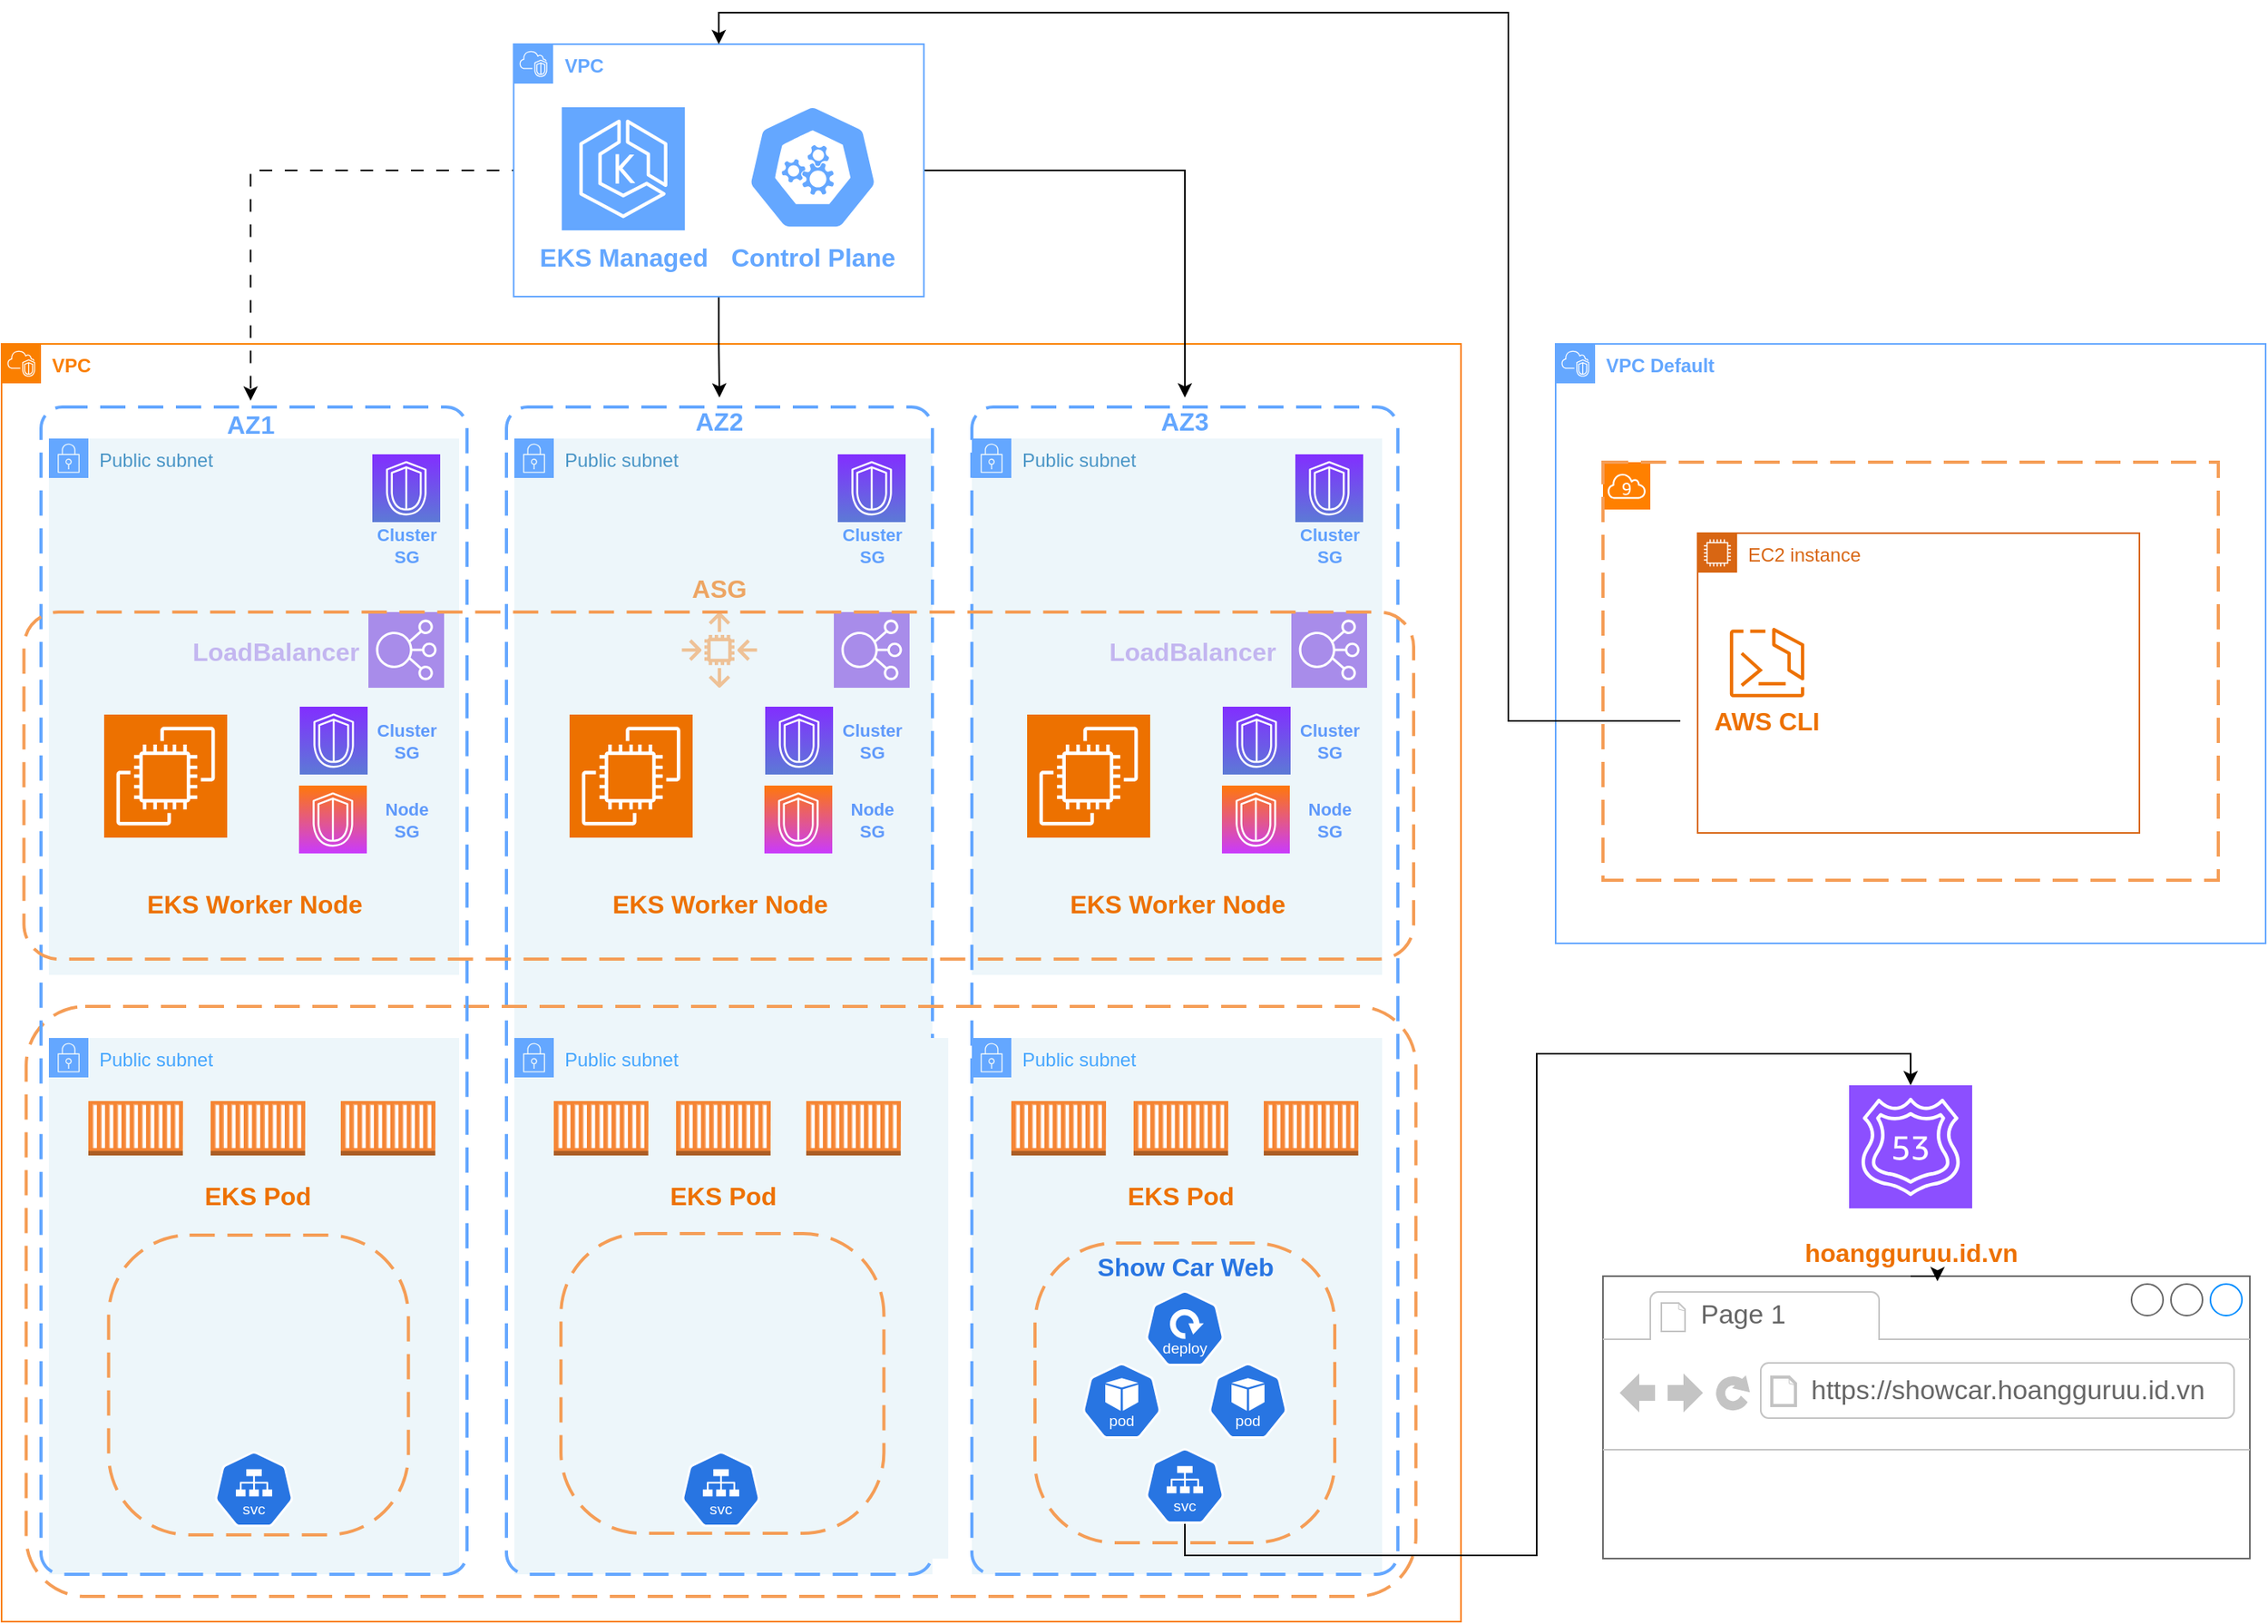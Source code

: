 <mxfile version="24.3.1" type="github" pages="4">
  <diagram name="Trang-1" id="GbmUooOCP_BpeFQEdcKu">
    <mxGraphModel dx="2765" dy="852" grid="1" gridSize="10" guides="1" tooltips="1" connect="1" arrows="1" fold="1" page="1" pageScale="1" pageWidth="827" pageHeight="1169" background="none" math="0" shadow="0">
      <root>
        <mxCell id="0" />
        <mxCell id="1" parent="0" />
        <mxCell id="HSm7YBsgbpoY73r0ziio-20" value="&lt;b&gt;&lt;font color=&quot;#fa7f00&quot;&gt;VPC&lt;br&gt;&lt;br&gt;&lt;/font&gt;&lt;/b&gt;" style="points=[[0,0],[0.25,0],[0.5,0],[0.75,0],[1,0],[1,0.25],[1,0.5],[1,0.75],[1,1],[0.75,1],[0.5,1],[0.25,1],[0,1],[0,0.75],[0,0.5],[0,0.25]];outlineConnect=0;html=1;whiteSpace=wrap;fontSize=12;fontStyle=0;container=1;pointerEvents=0;collapsible=0;recursiveResize=0;shape=mxgraph.aws4.group;grIcon=mxgraph.aws4.group_vpc2;strokeColor=#fa7f00;fillColor=none;verticalAlign=top;align=left;spacingLeft=30;dashed=0;fontColor=#ffffff;" parent="1" vertex="1">
          <mxGeometry x="-95" y="290" width="925" height="810" as="geometry" />
        </mxCell>
        <mxCell id="5xcAlmc4gl6Rlhgdd5L9-5" value="Public subnet" style="points=[[0,0],[0.25,0],[0.5,0],[0.75,0],[1,0],[1,0.25],[1,0.5],[1,0.75],[1,1],[0.75,1],[0.5,1],[0.25,1],[0,1],[0,0.75],[0,0.5],[0,0.25]];outlineConnect=0;gradientColor=none;html=1;whiteSpace=wrap;fontSize=12;fontStyle=0;container=1;pointerEvents=0;collapsible=0;recursiveResize=0;shape=mxgraph.aws4.group;grIcon=mxgraph.aws4.group_security_group;grStroke=0;strokeColor=#64a7ff;fillColor=#edf6fa;verticalAlign=top;align=left;spacingLeft=30;fontColor=#4995c6;dashed=0;" parent="HSm7YBsgbpoY73r0ziio-20" vertex="1">
          <mxGeometry x="30" y="60" width="260" height="340" as="geometry" />
        </mxCell>
        <mxCell id="5xcAlmc4gl6Rlhgdd5L9-10" value="" style="sketch=0;points=[[0,0,0],[0.25,0,0],[0.5,0,0],[0.75,0,0],[1,0,0],[0,1,0],[0.25,1,0],[0.5,1,0],[0.75,1,0],[1,1,0],[0,0.25,0],[0,0.5,0],[0,0.75,0],[1,0.25,0],[1,0.5,0],[1,0.75,0]];outlineConnect=0;fontColor=#232F3E;fillColor=#ED7100;strokeColor=#ffffff;dashed=0;verticalLabelPosition=bottom;verticalAlign=top;align=center;html=1;fontSize=12;fontStyle=0;aspect=fixed;shape=mxgraph.aws4.resourceIcon;resIcon=mxgraph.aws4.ec2;gradientColor=none;" parent="5xcAlmc4gl6Rlhgdd5L9-5" vertex="1">
          <mxGeometry x="35" y="175" width="78" height="78" as="geometry" />
        </mxCell>
        <mxCell id="5xcAlmc4gl6Rlhgdd5L9-13" value="" style="sketch=0;points=[[0,0,0],[0.25,0,0],[0.5,0,0],[0.75,0,0],[1,0,0],[0,1,0],[0.25,1,0],[0.5,1,0],[0.75,1,0],[1,1,0],[0,0.25,0],[0,0.5,0],[0,0.75,0],[1,0.25,0],[1,0.5,0],[1,0.75,0]];outlineConnect=0;fontColor=#232F3E;fillColor=#a88cea;strokeColor=#ffffff;dashed=0;verticalLabelPosition=bottom;verticalAlign=top;align=center;html=1;fontSize=12;fontStyle=0;aspect=fixed;shape=mxgraph.aws4.resourceIcon;resIcon=mxgraph.aws4.elastic_load_balancing;" parent="5xcAlmc4gl6Rlhgdd5L9-5" vertex="1">
          <mxGeometry x="202.5" y="110" width="48" height="48" as="geometry" />
        </mxCell>
        <mxCell id="5xcAlmc4gl6Rlhgdd5L9-26" value="EKS Worker Node" style="text;html=1;strokeColor=none;fillColor=none;align=center;verticalAlign=middle;whiteSpace=wrap;rounded=0;fontSize=16;fontStyle=1;fontColor=#ed7100;" parent="5xcAlmc4gl6Rlhgdd5L9-5" vertex="1">
          <mxGeometry x="47.5" y="280" width="165" height="30" as="geometry" />
        </mxCell>
        <mxCell id="5xcAlmc4gl6Rlhgdd5L9-32" value="" style="group" parent="5xcAlmc4gl6Rlhgdd5L9-5" vertex="1" connectable="0">
          <mxGeometry x="198.5" y="10" width="56" height="73" as="geometry" />
        </mxCell>
        <mxCell id="5xcAlmc4gl6Rlhgdd5L9-27" value="" style="sketch=0;points=[[0,0,0],[0.25,0,0],[0.5,0,0],[0.75,0,0],[1,0,0],[0,1,0],[0.25,1,0],[0.5,1,0],[0.75,1,0],[1,1,0],[0,0.25,0],[0,0.5,0],[0,0.75,0],[1,0.25,0],[1,0.5,0],[1,0.75,0]];outlineConnect=0;fontColor=#232F3E;fillColor=#822eff;strokeColor=#ffffff;dashed=0;verticalLabelPosition=bottom;verticalAlign=top;align=center;html=1;fontSize=12;fontStyle=0;aspect=fixed;shape=mxgraph.aws4.resourceIcon;resIcon=mxgraph.aws4.security_identity_and_compliance;gradientColor=#5c7ad6;" parent="5xcAlmc4gl6Rlhgdd5L9-32" vertex="1">
          <mxGeometry x="6.5" width="43" height="43" as="geometry" />
        </mxCell>
        <mxCell id="5xcAlmc4gl6Rlhgdd5L9-31" value="Cluster &lt;br style=&quot;font-size: 11px;&quot;&gt;SG" style="text;html=1;strokeColor=none;fillColor=none;align=center;verticalAlign=middle;whiteSpace=wrap;rounded=0;fontSize=11;fontStyle=1;fontColor=#5f9ffd;" parent="5xcAlmc4gl6Rlhgdd5L9-32" vertex="1">
          <mxGeometry y="43" width="56" height="30" as="geometry" />
        </mxCell>
        <mxCell id="5xcAlmc4gl6Rlhgdd5L9-36" value="" style="group" parent="5xcAlmc4gl6Rlhgdd5L9-5" vertex="1" connectable="0">
          <mxGeometry x="159" y="170" width="96" height="43" as="geometry" />
        </mxCell>
        <mxCell id="5xcAlmc4gl6Rlhgdd5L9-35" value="" style="group" parent="5xcAlmc4gl6Rlhgdd5L9-36" vertex="1" connectable="0">
          <mxGeometry x="40" width="56" height="40" as="geometry" />
        </mxCell>
        <mxCell id="5xcAlmc4gl6Rlhgdd5L9-30" value="Cluster &lt;br style=&quot;font-size: 11px;&quot;&gt;SG" style="text;html=1;strokeColor=none;fillColor=none;align=center;verticalAlign=middle;whiteSpace=wrap;rounded=0;fontSize=11;fontStyle=1;fontColor=#5f99fb;" parent="5xcAlmc4gl6Rlhgdd5L9-35" vertex="1">
          <mxGeometry y="13.282" width="56" height="16.438" as="geometry" />
        </mxCell>
        <mxCell id="5xcAlmc4gl6Rlhgdd5L9-11" value="" style="sketch=0;points=[[0,0,0],[0.25,0,0],[0.5,0,0],[0.75,0,0],[1,0,0],[0,1,0],[0.25,1,0],[0.5,1,0],[0.75,1,0],[1,1,0],[0,0.25,0],[0,0.5,0],[0,0.75,0],[1,0.25,0],[1,0.5,0],[1,0.75,0]];outlineConnect=0;fontColor=#232F3E;fillColor=#822eff;strokeColor=#ffffff;dashed=0;verticalLabelPosition=bottom;verticalAlign=top;align=center;html=1;fontSize=12;fontStyle=0;aspect=fixed;shape=mxgraph.aws4.resourceIcon;resIcon=mxgraph.aws4.security_identity_and_compliance;gradientColor=#5c7ad6;" parent="5xcAlmc4gl6Rlhgdd5L9-36" vertex="1">
          <mxGeometry width="43" height="43" as="geometry" />
        </mxCell>
        <mxCell id="5xcAlmc4gl6Rlhgdd5L9-38" value="" style="group" parent="5xcAlmc4gl6Rlhgdd5L9-5" vertex="1" connectable="0">
          <mxGeometry x="158.5" y="220" width="96" height="43" as="geometry" />
        </mxCell>
        <mxCell id="5xcAlmc4gl6Rlhgdd5L9-12" value="" style="sketch=0;points=[[0,0,0],[0.25,0,0],[0.5,0,0],[0.75,0,0],[1,0,0],[0,1,0],[0.25,1,0],[0.5,1,0],[0.75,1,0],[1,1,0],[0,0.25,0],[0,0.5,0],[0,0.75,0],[1,0.25,0],[1,0.5,0],[1,0.75,0]];outlineConnect=0;fontColor=#FFFFFF;fillColor=#ff780a;strokeColor=#FFFFFF;dashed=0;verticalLabelPosition=bottom;verticalAlign=top;align=center;html=1;fontSize=12;fontStyle=0;aspect=fixed;shape=mxgraph.aws4.resourceIcon;resIcon=mxgraph.aws4.security_identity_and_compliance;labelBackgroundColor=none;gradientColor=#c93afd;" parent="5xcAlmc4gl6Rlhgdd5L9-38" vertex="1">
          <mxGeometry width="43" height="43" as="geometry" />
        </mxCell>
        <mxCell id="5xcAlmc4gl6Rlhgdd5L9-33" value="Node&lt;br style=&quot;font-size: 11px;&quot;&gt;SG" style="text;html=1;strokeColor=none;fillColor=none;align=center;verticalAlign=middle;whiteSpace=wrap;rounded=0;fontSize=11;fontStyle=1;fontColor=#5f99fb;" parent="5xcAlmc4gl6Rlhgdd5L9-38" vertex="1">
          <mxGeometry x="40" y="7" width="56" height="30" as="geometry" />
        </mxCell>
        <mxCell id="5xcAlmc4gl6Rlhgdd5L9-15" value="&lt;font color=&quot;#45a6fe&quot;&gt;Public subnet&lt;/font&gt;" style="points=[[0,0],[0.25,0],[0.5,0],[0.75,0],[1,0],[1,0.25],[1,0.5],[1,0.75],[1,1],[0.75,1],[0.5,1],[0.25,1],[0,1],[0,0.75],[0,0.5],[0,0.25]];outlineConnect=0;gradientColor=none;html=1;whiteSpace=wrap;fontSize=12;fontStyle=0;container=1;pointerEvents=0;collapsible=0;recursiveResize=0;shape=mxgraph.aws4.group;grIcon=mxgraph.aws4.group_security_group;grStroke=0;strokeColor=#64a7ff;fillColor=#edf6fa;verticalAlign=top;align=left;spacingLeft=30;fontColor=#248814;dashed=0;" parent="HSm7YBsgbpoY73r0ziio-20" vertex="1">
          <mxGeometry x="30" y="440" width="260" height="340" as="geometry" />
        </mxCell>
        <mxCell id="5xcAlmc4gl6Rlhgdd5L9-21" value="" style="outlineConnect=0;dashed=0;verticalLabelPosition=bottom;verticalAlign=top;align=center;html=1;shape=mxgraph.aws3.ec2_compute_container;fillColor=#F58534;gradientColor=none;" parent="5xcAlmc4gl6Rlhgdd5L9-15" vertex="1">
          <mxGeometry x="25" y="40" width="60" height="34.5" as="geometry" />
        </mxCell>
        <mxCell id="5xcAlmc4gl6Rlhgdd5L9-23" value="" style="outlineConnect=0;dashed=0;verticalLabelPosition=bottom;verticalAlign=top;align=center;html=1;shape=mxgraph.aws3.ec2_compute_container;fillColor=#F58534;gradientColor=none;" parent="5xcAlmc4gl6Rlhgdd5L9-15" vertex="1">
          <mxGeometry x="185" y="40" width="60" height="34.5" as="geometry" />
        </mxCell>
        <mxCell id="5xcAlmc4gl6Rlhgdd5L9-28" value="EKS Pod" style="text;html=1;strokeColor=none;fillColor=none;align=center;verticalAlign=middle;whiteSpace=wrap;rounded=0;fontSize=16;fontStyle=1;fontColor=#ed7100;" parent="5xcAlmc4gl6Rlhgdd5L9-15" vertex="1">
          <mxGeometry x="50" y="85" width="165" height="30" as="geometry" />
        </mxCell>
        <mxCell id="5xcAlmc4gl6Rlhgdd5L9-39" value="" style="outlineConnect=0;dashed=0;verticalLabelPosition=bottom;verticalAlign=top;align=center;html=1;shape=mxgraph.aws3.ec2_compute_container;fillColor=#F58534;gradientColor=none;" parent="5xcAlmc4gl6Rlhgdd5L9-15" vertex="1">
          <mxGeometry x="102.5" y="40" width="60" height="34.5" as="geometry" />
        </mxCell>
        <mxCell id="5xcAlmc4gl6Rlhgdd5L9-93" value="" style="shape=image;verticalLabelPosition=bottom;labelBackgroundColor=default;verticalAlign=top;aspect=fixed;imageAspect=0;image=https://www.opsmx.com/wp-content/uploads/2022/07/Argo-1-e1630327305635-1.png;" parent="5xcAlmc4gl6Rlhgdd5L9-15" vertex="1">
          <mxGeometry x="42.11" y="140" width="180.79" height="120" as="geometry" />
        </mxCell>
        <mxCell id="5xcAlmc4gl6Rlhgdd5L9-40" value="Public subnet" style="points=[[0,0],[0.25,0],[0.5,0],[0.75,0],[1,0],[1,0.25],[1,0.5],[1,0.75],[1,1],[0.75,1],[0.5,1],[0.25,1],[0,1],[0,0.75],[0,0.5],[0,0.25]];outlineConnect=0;gradientColor=none;html=1;whiteSpace=wrap;fontSize=12;fontStyle=0;container=1;pointerEvents=0;collapsible=0;recursiveResize=0;shape=mxgraph.aws4.group;grIcon=mxgraph.aws4.group_security_group;grStroke=0;strokeColor=#64a7ff;fillColor=#edf6fa;verticalAlign=top;align=left;spacingLeft=30;fontColor=#4995c6;dashed=0;" parent="HSm7YBsgbpoY73r0ziio-20" vertex="1">
          <mxGeometry x="325" y="60" width="265" height="720" as="geometry" />
        </mxCell>
        <mxCell id="5xcAlmc4gl6Rlhgdd5L9-41" value="" style="sketch=0;points=[[0,0,0],[0.25,0,0],[0.5,0,0],[0.75,0,0],[1,0,0],[0,1,0],[0.25,1,0],[0.5,1,0],[0.75,1,0],[1,1,0],[0,0.25,0],[0,0.5,0],[0,0.75,0],[1,0.25,0],[1,0.5,0],[1,0.75,0]];outlineConnect=0;fontColor=#232F3E;fillColor=#ED7100;strokeColor=#ffffff;dashed=0;verticalLabelPosition=bottom;verticalAlign=top;align=center;html=1;fontSize=12;fontStyle=0;aspect=fixed;shape=mxgraph.aws4.resourceIcon;resIcon=mxgraph.aws4.ec2;gradientColor=none;" parent="5xcAlmc4gl6Rlhgdd5L9-40" vertex="1">
          <mxGeometry x="35" y="175" width="78" height="78" as="geometry" />
        </mxCell>
        <mxCell id="5xcAlmc4gl6Rlhgdd5L9-42" value="" style="sketch=0;points=[[0,0,0],[0.25,0,0],[0.5,0,0],[0.75,0,0],[1,0,0],[0,1,0],[0.25,1,0],[0.5,1,0],[0.75,1,0],[1,1,0],[0,0.25,0],[0,0.5,0],[0,0.75,0],[1,0.25,0],[1,0.5,0],[1,0.75,0]];outlineConnect=0;fontColor=#232F3E;fillColor=#a88cea;strokeColor=#ffffff;dashed=0;verticalLabelPosition=bottom;verticalAlign=top;align=center;html=1;fontSize=12;fontStyle=0;aspect=fixed;shape=mxgraph.aws4.resourceIcon;resIcon=mxgraph.aws4.elastic_load_balancing;" parent="5xcAlmc4gl6Rlhgdd5L9-40" vertex="1">
          <mxGeometry x="202.5" y="110" width="48" height="48" as="geometry" />
        </mxCell>
        <mxCell id="5xcAlmc4gl6Rlhgdd5L9-43" value="EKS Worker Node" style="text;html=1;strokeColor=none;fillColor=none;align=center;verticalAlign=middle;whiteSpace=wrap;rounded=0;fontSize=16;fontStyle=1;fontColor=#ed7100;" parent="5xcAlmc4gl6Rlhgdd5L9-40" vertex="1">
          <mxGeometry x="47.5" y="280" width="165" height="30" as="geometry" />
        </mxCell>
        <mxCell id="5xcAlmc4gl6Rlhgdd5L9-44" value="" style="group" parent="5xcAlmc4gl6Rlhgdd5L9-40" vertex="1" connectable="0">
          <mxGeometry x="198.5" y="10" width="56" height="73" as="geometry" />
        </mxCell>
        <mxCell id="5xcAlmc4gl6Rlhgdd5L9-45" value="" style="sketch=0;points=[[0,0,0],[0.25,0,0],[0.5,0,0],[0.75,0,0],[1,0,0],[0,1,0],[0.25,1,0],[0.5,1,0],[0.75,1,0],[1,1,0],[0,0.25,0],[0,0.5,0],[0,0.75,0],[1,0.25,0],[1,0.5,0],[1,0.75,0]];outlineConnect=0;fontColor=#232F3E;fillColor=#822eff;strokeColor=#ffffff;dashed=0;verticalLabelPosition=bottom;verticalAlign=top;align=center;html=1;fontSize=12;fontStyle=0;aspect=fixed;shape=mxgraph.aws4.resourceIcon;resIcon=mxgraph.aws4.security_identity_and_compliance;gradientColor=#5c7ad6;" parent="5xcAlmc4gl6Rlhgdd5L9-44" vertex="1">
          <mxGeometry x="6.5" width="43" height="43" as="geometry" />
        </mxCell>
        <mxCell id="5xcAlmc4gl6Rlhgdd5L9-46" value="Cluster &lt;br style=&quot;font-size: 11px;&quot;&gt;SG" style="text;html=1;strokeColor=none;fillColor=none;align=center;verticalAlign=middle;whiteSpace=wrap;rounded=0;fontSize=11;fontStyle=1;fontColor=#5f9ffd;" parent="5xcAlmc4gl6Rlhgdd5L9-44" vertex="1">
          <mxGeometry y="43" width="56" height="30" as="geometry" />
        </mxCell>
        <mxCell id="5xcAlmc4gl6Rlhgdd5L9-47" value="" style="group" parent="5xcAlmc4gl6Rlhgdd5L9-40" vertex="1" connectable="0">
          <mxGeometry x="159" y="170" width="96" height="43" as="geometry" />
        </mxCell>
        <mxCell id="5xcAlmc4gl6Rlhgdd5L9-48" value="" style="group" parent="5xcAlmc4gl6Rlhgdd5L9-47" vertex="1" connectable="0">
          <mxGeometry x="40" width="56" height="40" as="geometry" />
        </mxCell>
        <mxCell id="5xcAlmc4gl6Rlhgdd5L9-49" value="Cluster &lt;br style=&quot;font-size: 11px;&quot;&gt;SG" style="text;html=1;strokeColor=none;fillColor=none;align=center;verticalAlign=middle;whiteSpace=wrap;rounded=0;fontSize=11;fontStyle=1;fontColor=#5f99fb;" parent="5xcAlmc4gl6Rlhgdd5L9-48" vertex="1">
          <mxGeometry y="13.282" width="56" height="16.438" as="geometry" />
        </mxCell>
        <mxCell id="5xcAlmc4gl6Rlhgdd5L9-50" value="" style="sketch=0;points=[[0,0,0],[0.25,0,0],[0.5,0,0],[0.75,0,0],[1,0,0],[0,1,0],[0.25,1,0],[0.5,1,0],[0.75,1,0],[1,1,0],[0,0.25,0],[0,0.5,0],[0,0.75,0],[1,0.25,0],[1,0.5,0],[1,0.75,0]];outlineConnect=0;fontColor=#232F3E;fillColor=#822eff;strokeColor=#ffffff;dashed=0;verticalLabelPosition=bottom;verticalAlign=top;align=center;html=1;fontSize=12;fontStyle=0;aspect=fixed;shape=mxgraph.aws4.resourceIcon;resIcon=mxgraph.aws4.security_identity_and_compliance;gradientColor=#5c7ad6;" parent="5xcAlmc4gl6Rlhgdd5L9-47" vertex="1">
          <mxGeometry width="43" height="43" as="geometry" />
        </mxCell>
        <mxCell id="5xcAlmc4gl6Rlhgdd5L9-51" value="" style="group" parent="5xcAlmc4gl6Rlhgdd5L9-40" vertex="1" connectable="0">
          <mxGeometry x="158.5" y="220" width="96" height="43" as="geometry" />
        </mxCell>
        <mxCell id="5xcAlmc4gl6Rlhgdd5L9-52" value="" style="sketch=0;points=[[0,0,0],[0.25,0,0],[0.5,0,0],[0.75,0,0],[1,0,0],[0,1,0],[0.25,1,0],[0.5,1,0],[0.75,1,0],[1,1,0],[0,0.25,0],[0,0.5,0],[0,0.75,0],[1,0.25,0],[1,0.5,0],[1,0.75,0]];outlineConnect=0;fontColor=#FFFFFF;fillColor=#ff780a;strokeColor=#FFFFFF;dashed=0;verticalLabelPosition=bottom;verticalAlign=top;align=center;html=1;fontSize=12;fontStyle=0;aspect=fixed;shape=mxgraph.aws4.resourceIcon;resIcon=mxgraph.aws4.security_identity_and_compliance;labelBackgroundColor=none;gradientColor=#c93afd;" parent="5xcAlmc4gl6Rlhgdd5L9-51" vertex="1">
          <mxGeometry width="43" height="43" as="geometry" />
        </mxCell>
        <mxCell id="5xcAlmc4gl6Rlhgdd5L9-53" value="Node&lt;br style=&quot;font-size: 11px;&quot;&gt;SG" style="text;html=1;strokeColor=none;fillColor=none;align=center;verticalAlign=middle;whiteSpace=wrap;rounded=0;fontSize=11;fontStyle=1;fontColor=#5f99fb;" parent="5xcAlmc4gl6Rlhgdd5L9-51" vertex="1">
          <mxGeometry x="40" y="7" width="56" height="30" as="geometry" />
        </mxCell>
        <mxCell id="5xcAlmc4gl6Rlhgdd5L9-79" value="" style="rounded=1;arcSize=5;dashed=1;strokeColor=#64a7ff;fillColor=none;gradientColor=none;dashPattern=8 4;strokeWidth=2;whiteSpace=wrap;" parent="5xcAlmc4gl6Rlhgdd5L9-40" vertex="1">
          <mxGeometry x="-5" y="-20" width="270" height="740" as="geometry" />
        </mxCell>
        <mxCell id="5xcAlmc4gl6Rlhgdd5L9-81" value="AZ2" style="text;html=1;strokeColor=none;fillColor=none;align=center;verticalAlign=middle;whiteSpace=wrap;rounded=0;fontSize=16;fontStyle=1;fontColor=#64a7ff;" parent="5xcAlmc4gl6Rlhgdd5L9-40" vertex="1">
          <mxGeometry x="74.162" y="-26" width="111.677" height="30" as="geometry" />
        </mxCell>
        <mxCell id="5xcAlmc4gl6Rlhgdd5L9-84" value="" style="outlineConnect=0;fontColor=#232F3E;gradientColor=none;fillColor=#ED7100;strokeColor=none;dashed=0;verticalLabelPosition=bottom;verticalAlign=top;align=center;html=1;fontSize=12;fontStyle=0;aspect=fixed;pointerEvents=1;shape=mxgraph.aws4.auto_scaling2;strokeWidth=7;opacity=40;" parent="5xcAlmc4gl6Rlhgdd5L9-40" vertex="1">
          <mxGeometry x="106" y="110" width="48" height="48" as="geometry" />
        </mxCell>
        <mxCell id="5xcAlmc4gl6Rlhgdd5L9-85" value="ASG" style="text;html=1;strokeColor=none;fillColor=none;align=center;verticalAlign=middle;whiteSpace=wrap;rounded=0;fontSize=16;fontStyle=1;fontColor=#ed7100;opacity=60;textOpacity=60;" parent="5xcAlmc4gl6Rlhgdd5L9-40" vertex="1">
          <mxGeometry x="90" y="80" width="80" height="30" as="geometry" />
        </mxCell>
        <mxCell id="5xcAlmc4gl6Rlhgdd5L9-54" value="&lt;font color=&quot;#45a6fe&quot;&gt;Public subnet&lt;/font&gt;" style="points=[[0,0],[0.25,0],[0.5,0],[0.75,0],[1,0],[1,0.25],[1,0.5],[1,0.75],[1,1],[0.75,1],[0.5,1],[0.25,1],[0,1],[0,0.75],[0,0.5],[0,0.25]];outlineConnect=0;gradientColor=none;html=1;whiteSpace=wrap;fontSize=12;fontStyle=0;container=1;pointerEvents=0;collapsible=0;recursiveResize=0;shape=mxgraph.aws4.group;grIcon=mxgraph.aws4.group_security_group;grStroke=0;strokeColor=#64a7ff;fillColor=#edf6fa;verticalAlign=top;align=left;spacingLeft=30;fontColor=#248814;dashed=0;" parent="HSm7YBsgbpoY73r0ziio-20" vertex="1">
          <mxGeometry x="325" y="440" width="275" height="330" as="geometry" />
        </mxCell>
        <mxCell id="5xcAlmc4gl6Rlhgdd5L9-55" value="" style="outlineConnect=0;dashed=0;verticalLabelPosition=bottom;verticalAlign=top;align=center;html=1;shape=mxgraph.aws3.ec2_compute_container;fillColor=#F58534;gradientColor=none;" parent="5xcAlmc4gl6Rlhgdd5L9-54" vertex="1">
          <mxGeometry x="25" y="40" width="60" height="34.5" as="geometry" />
        </mxCell>
        <mxCell id="5xcAlmc4gl6Rlhgdd5L9-56" value="" style="outlineConnect=0;dashed=0;verticalLabelPosition=bottom;verticalAlign=top;align=center;html=1;shape=mxgraph.aws3.ec2_compute_container;fillColor=#F58534;gradientColor=none;" parent="5xcAlmc4gl6Rlhgdd5L9-54" vertex="1">
          <mxGeometry x="185" y="40" width="60" height="34.5" as="geometry" />
        </mxCell>
        <mxCell id="5xcAlmc4gl6Rlhgdd5L9-57" value="EKS Pod" style="text;html=1;strokeColor=none;fillColor=none;align=center;verticalAlign=middle;whiteSpace=wrap;rounded=0;fontSize=16;fontStyle=1;fontColor=#ed7100;" parent="5xcAlmc4gl6Rlhgdd5L9-54" vertex="1">
          <mxGeometry x="50" y="85" width="165" height="30" as="geometry" />
        </mxCell>
        <mxCell id="5xcAlmc4gl6Rlhgdd5L9-58" value="" style="outlineConnect=0;dashed=0;verticalLabelPosition=bottom;verticalAlign=top;align=center;html=1;shape=mxgraph.aws3.ec2_compute_container;fillColor=#F58534;gradientColor=none;" parent="5xcAlmc4gl6Rlhgdd5L9-54" vertex="1">
          <mxGeometry x="102.5" y="40" width="60" height="34.5" as="geometry" />
        </mxCell>
        <mxCell id="5xcAlmc4gl6Rlhgdd5L9-100" value="" style="shape=image;verticalLabelPosition=bottom;labelBackgroundColor=default;verticalAlign=top;aspect=fixed;imageAspect=0;image=https://upload.wikimedia.org/wikipedia/commons/thumb/a/a1/Grafana_logo.svg/1200px-Grafana_logo.svg.png;" parent="5xcAlmc4gl6Rlhgdd5L9-54" vertex="1">
          <mxGeometry x="40" y="160" width="86" height="87.75" as="geometry" />
        </mxCell>
        <mxCell id="5xcAlmc4gl6Rlhgdd5L9-103" value="" style="shape=image;verticalLabelPosition=bottom;labelBackgroundColor=default;verticalAlign=top;aspect=fixed;imageAspect=0;image=https://upload.wikimedia.org/wikipedia/commons/thumb/3/38/Prometheus_software_logo.svg/1200px-Prometheus_software_logo.svg.png;" parent="5xcAlmc4gl6Rlhgdd5L9-54" vertex="1">
          <mxGeometry x="149" y="165" width="70.58" height="70" as="geometry" />
        </mxCell>
        <mxCell id="5xcAlmc4gl6Rlhgdd5L9-59" value="&lt;font color=&quot;#45a6fe&quot;&gt;Public subnet&lt;/font&gt;" style="points=[[0,0],[0.25,0],[0.5,0],[0.75,0],[1,0],[1,0.25],[1,0.5],[1,0.75],[1,1],[0.75,1],[0.5,1],[0.25,1],[0,1],[0,0.75],[0,0.5],[0,0.25]];outlineConnect=0;gradientColor=none;html=1;whiteSpace=wrap;fontSize=12;fontStyle=0;container=1;pointerEvents=0;collapsible=0;recursiveResize=0;shape=mxgraph.aws4.group;grIcon=mxgraph.aws4.group_security_group;grStroke=0;strokeColor=#64a7ff;fillColor=#edf6fa;verticalAlign=top;align=left;spacingLeft=30;fontColor=#248814;dashed=0;" parent="HSm7YBsgbpoY73r0ziio-20" vertex="1">
          <mxGeometry x="615" y="440" width="260" height="340" as="geometry" />
        </mxCell>
        <mxCell id="5xcAlmc4gl6Rlhgdd5L9-60" value="" style="outlineConnect=0;dashed=0;verticalLabelPosition=bottom;verticalAlign=top;align=center;html=1;shape=mxgraph.aws3.ec2_compute_container;fillColor=#F58534;gradientColor=none;" parent="5xcAlmc4gl6Rlhgdd5L9-59" vertex="1">
          <mxGeometry x="25" y="40" width="60" height="34.5" as="geometry" />
        </mxCell>
        <mxCell id="5xcAlmc4gl6Rlhgdd5L9-61" value="" style="outlineConnect=0;dashed=0;verticalLabelPosition=bottom;verticalAlign=top;align=center;html=1;shape=mxgraph.aws3.ec2_compute_container;fillColor=#F58534;gradientColor=none;" parent="5xcAlmc4gl6Rlhgdd5L9-59" vertex="1">
          <mxGeometry x="185" y="40" width="60" height="34.5" as="geometry" />
        </mxCell>
        <mxCell id="5xcAlmc4gl6Rlhgdd5L9-62" value="EKS Pod" style="text;html=1;strokeColor=none;fillColor=none;align=center;verticalAlign=middle;whiteSpace=wrap;rounded=0;fontSize=16;fontStyle=1;fontColor=#ed7100;" parent="5xcAlmc4gl6Rlhgdd5L9-59" vertex="1">
          <mxGeometry x="50" y="85" width="165" height="30" as="geometry" />
        </mxCell>
        <mxCell id="5xcAlmc4gl6Rlhgdd5L9-63" value="" style="outlineConnect=0;dashed=0;verticalLabelPosition=bottom;verticalAlign=top;align=center;html=1;shape=mxgraph.aws3.ec2_compute_container;fillColor=#F58534;gradientColor=none;" parent="5xcAlmc4gl6Rlhgdd5L9-59" vertex="1">
          <mxGeometry x="102.5" y="40" width="60" height="34.5" as="geometry" />
        </mxCell>
        <mxCell id="5xcAlmc4gl6Rlhgdd5L9-64" value="Public subnet" style="points=[[0,0],[0.25,0],[0.5,0],[0.75,0],[1,0],[1,0.25],[1,0.5],[1,0.75],[1,1],[0.75,1],[0.5,1],[0.25,1],[0,1],[0,0.75],[0,0.5],[0,0.25]];outlineConnect=0;gradientColor=none;html=1;whiteSpace=wrap;fontSize=12;fontStyle=0;container=1;pointerEvents=0;collapsible=0;recursiveResize=0;shape=mxgraph.aws4.group;grIcon=mxgraph.aws4.group_security_group;grStroke=0;strokeColor=#64a7ff;fillColor=#edf6fa;verticalAlign=top;align=left;spacingLeft=30;fontColor=#4995c6;dashed=0;" parent="HSm7YBsgbpoY73r0ziio-20" vertex="1">
          <mxGeometry x="615" y="60" width="260" height="340" as="geometry" />
        </mxCell>
        <mxCell id="5xcAlmc4gl6Rlhgdd5L9-65" value="" style="sketch=0;points=[[0,0,0],[0.25,0,0],[0.5,0,0],[0.75,0,0],[1,0,0],[0,1,0],[0.25,1,0],[0.5,1,0],[0.75,1,0],[1,1,0],[0,0.25,0],[0,0.5,0],[0,0.75,0],[1,0.25,0],[1,0.5,0],[1,0.75,0]];outlineConnect=0;fontColor=#232F3E;fillColor=#ED7100;strokeColor=#ffffff;dashed=0;verticalLabelPosition=bottom;verticalAlign=top;align=center;html=1;fontSize=12;fontStyle=0;aspect=fixed;shape=mxgraph.aws4.resourceIcon;resIcon=mxgraph.aws4.ec2;gradientColor=none;" parent="5xcAlmc4gl6Rlhgdd5L9-64" vertex="1">
          <mxGeometry x="35" y="175" width="78" height="78" as="geometry" />
        </mxCell>
        <mxCell id="5xcAlmc4gl6Rlhgdd5L9-66" value="" style="sketch=0;points=[[0,0,0],[0.25,0,0],[0.5,0,0],[0.75,0,0],[1,0,0],[0,1,0],[0.25,1,0],[0.5,1,0],[0.75,1,0],[1,1,0],[0,0.25,0],[0,0.5,0],[0,0.75,0],[1,0.25,0],[1,0.5,0],[1,0.75,0]];outlineConnect=0;fontColor=#232F3E;fillColor=#a88cea;strokeColor=#ffffff;dashed=0;verticalLabelPosition=bottom;verticalAlign=top;align=center;html=1;fontSize=12;fontStyle=0;aspect=fixed;shape=mxgraph.aws4.resourceIcon;resIcon=mxgraph.aws4.elastic_load_balancing;" parent="5xcAlmc4gl6Rlhgdd5L9-64" vertex="1">
          <mxGeometry x="202.5" y="110" width="48" height="48" as="geometry" />
        </mxCell>
        <mxCell id="5xcAlmc4gl6Rlhgdd5L9-67" value="EKS Worker Node" style="text;html=1;strokeColor=none;fillColor=none;align=center;verticalAlign=middle;whiteSpace=wrap;rounded=0;fontSize=16;fontStyle=1;fontColor=#ed7100;" parent="5xcAlmc4gl6Rlhgdd5L9-64" vertex="1">
          <mxGeometry x="47.5" y="280" width="165" height="30" as="geometry" />
        </mxCell>
        <mxCell id="5xcAlmc4gl6Rlhgdd5L9-68" value="" style="group" parent="5xcAlmc4gl6Rlhgdd5L9-64" vertex="1" connectable="0">
          <mxGeometry x="198.5" y="10" width="56" height="73" as="geometry" />
        </mxCell>
        <mxCell id="5xcAlmc4gl6Rlhgdd5L9-69" value="" style="sketch=0;points=[[0,0,0],[0.25,0,0],[0.5,0,0],[0.75,0,0],[1,0,0],[0,1,0],[0.25,1,0],[0.5,1,0],[0.75,1,0],[1,1,0],[0,0.25,0],[0,0.5,0],[0,0.75,0],[1,0.25,0],[1,0.5,0],[1,0.75,0]];outlineConnect=0;fontColor=#232F3E;fillColor=#822eff;strokeColor=#ffffff;dashed=0;verticalLabelPosition=bottom;verticalAlign=top;align=center;html=1;fontSize=12;fontStyle=0;aspect=fixed;shape=mxgraph.aws4.resourceIcon;resIcon=mxgraph.aws4.security_identity_and_compliance;gradientColor=#5c7ad6;" parent="5xcAlmc4gl6Rlhgdd5L9-68" vertex="1">
          <mxGeometry x="6.5" width="43" height="43" as="geometry" />
        </mxCell>
        <mxCell id="5xcAlmc4gl6Rlhgdd5L9-70" value="Cluster &lt;br style=&quot;font-size: 11px;&quot;&gt;SG" style="text;html=1;strokeColor=none;fillColor=none;align=center;verticalAlign=middle;whiteSpace=wrap;rounded=0;fontSize=11;fontStyle=1;fontColor=#5f9ffd;" parent="5xcAlmc4gl6Rlhgdd5L9-68" vertex="1">
          <mxGeometry y="43" width="56" height="30" as="geometry" />
        </mxCell>
        <mxCell id="5xcAlmc4gl6Rlhgdd5L9-71" value="" style="group" parent="5xcAlmc4gl6Rlhgdd5L9-64" vertex="1" connectable="0">
          <mxGeometry x="159" y="170" width="96" height="43" as="geometry" />
        </mxCell>
        <mxCell id="5xcAlmc4gl6Rlhgdd5L9-72" value="" style="group" parent="5xcAlmc4gl6Rlhgdd5L9-71" vertex="1" connectable="0">
          <mxGeometry x="40" width="56" height="40" as="geometry" />
        </mxCell>
        <mxCell id="5xcAlmc4gl6Rlhgdd5L9-73" value="Cluster &lt;br style=&quot;font-size: 11px;&quot;&gt;SG" style="text;html=1;strokeColor=none;fillColor=none;align=center;verticalAlign=middle;whiteSpace=wrap;rounded=0;fontSize=11;fontStyle=1;fontColor=#5f99fb;" parent="5xcAlmc4gl6Rlhgdd5L9-72" vertex="1">
          <mxGeometry y="13.282" width="56" height="16.438" as="geometry" />
        </mxCell>
        <mxCell id="5xcAlmc4gl6Rlhgdd5L9-74" value="" style="sketch=0;points=[[0,0,0],[0.25,0,0],[0.5,0,0],[0.75,0,0],[1,0,0],[0,1,0],[0.25,1,0],[0.5,1,0],[0.75,1,0],[1,1,0],[0,0.25,0],[0,0.5,0],[0,0.75,0],[1,0.25,0],[1,0.5,0],[1,0.75,0]];outlineConnect=0;fontColor=#232F3E;fillColor=#822eff;strokeColor=#ffffff;dashed=0;verticalLabelPosition=bottom;verticalAlign=top;align=center;html=1;fontSize=12;fontStyle=0;aspect=fixed;shape=mxgraph.aws4.resourceIcon;resIcon=mxgraph.aws4.security_identity_and_compliance;gradientColor=#5c7ad6;" parent="5xcAlmc4gl6Rlhgdd5L9-71" vertex="1">
          <mxGeometry width="43" height="43" as="geometry" />
        </mxCell>
        <mxCell id="5xcAlmc4gl6Rlhgdd5L9-75" value="" style="group" parent="5xcAlmc4gl6Rlhgdd5L9-64" vertex="1" connectable="0">
          <mxGeometry x="158.5" y="220" width="96" height="43" as="geometry" />
        </mxCell>
        <mxCell id="5xcAlmc4gl6Rlhgdd5L9-76" value="" style="sketch=0;points=[[0,0,0],[0.25,0,0],[0.5,0,0],[0.75,0,0],[1,0,0],[0,1,0],[0.25,1,0],[0.5,1,0],[0.75,1,0],[1,1,0],[0,0.25,0],[0,0.5,0],[0,0.75,0],[1,0.25,0],[1,0.5,0],[1,0.75,0]];outlineConnect=0;fontColor=#FFFFFF;fillColor=#ff780a;strokeColor=#FFFFFF;dashed=0;verticalLabelPosition=bottom;verticalAlign=top;align=center;html=1;fontSize=12;fontStyle=0;aspect=fixed;shape=mxgraph.aws4.resourceIcon;resIcon=mxgraph.aws4.security_identity_and_compliance;labelBackgroundColor=none;gradientColor=#c93afd;" parent="5xcAlmc4gl6Rlhgdd5L9-75" vertex="1">
          <mxGeometry width="43" height="43" as="geometry" />
        </mxCell>
        <mxCell id="5xcAlmc4gl6Rlhgdd5L9-77" value="Node&lt;br style=&quot;font-size: 11px;&quot;&gt;SG" style="text;html=1;strokeColor=none;fillColor=none;align=center;verticalAlign=middle;whiteSpace=wrap;rounded=0;fontSize=11;fontStyle=1;fontColor=#5f99fb;" parent="5xcAlmc4gl6Rlhgdd5L9-75" vertex="1">
          <mxGeometry x="40" y="7" width="56" height="30" as="geometry" />
        </mxCell>
        <mxCell id="5xcAlmc4gl6Rlhgdd5L9-80" value="" style="rounded=1;arcSize=5;dashed=1;strokeColor=#64a7ff;fillColor=none;gradientColor=none;dashPattern=8 4;strokeWidth=2;whiteSpace=wrap;" parent="HSm7YBsgbpoY73r0ziio-20" vertex="1">
          <mxGeometry x="615" y="40" width="270" height="740" as="geometry" />
        </mxCell>
        <mxCell id="5xcAlmc4gl6Rlhgdd5L9-82" value="AZ3" style="text;html=1;strokeColor=none;fillColor=none;align=center;verticalAlign=middle;whiteSpace=wrap;rounded=0;fontSize=16;fontStyle=1;fontColor=#64a7ff;" parent="HSm7YBsgbpoY73r0ziio-20" vertex="1">
          <mxGeometry x="694.162" y="34" width="111.677" height="30" as="geometry" />
        </mxCell>
        <mxCell id="5xcAlmc4gl6Rlhgdd5L9-104" value="" style="group" parent="HSm7YBsgbpoY73r0ziio-20" vertex="1" connectable="0">
          <mxGeometry x="333" y="554" width="563.41" height="240" as="geometry" />
        </mxCell>
        <mxCell id="5xcAlmc4gl6Rlhgdd5L9-105" value="" style="rounded=1;arcSize=27;dashed=1;strokeColor=#F59D56;fillColor=none;gradientColor=none;dashPattern=8 4;strokeWidth=2;" parent="5xcAlmc4gl6Rlhgdd5L9-104" vertex="1">
          <mxGeometry x="21.545" y="10" width="204.682" height="190" as="geometry" />
        </mxCell>
        <mxCell id="5xcAlmc4gl6Rlhgdd5L9-111" value="" style="aspect=fixed;sketch=0;html=1;dashed=0;whitespace=wrap;fillColor=#2875E2;strokeColor=#ffffff;points=[[0.005,0.63,0],[0.1,0.2,0],[0.9,0.2,0],[0.5,0,0],[0.995,0.63,0],[0.72,0.99,0],[0.5,1,0],[0.28,0.99,0]];shape=mxgraph.kubernetes.icon2;kubernetesLabel=1;prIcon=svc" parent="5xcAlmc4gl6Rlhgdd5L9-104" vertex="1">
          <mxGeometry x="98" y="148" width="50" height="48" as="geometry" />
        </mxCell>
        <mxCell id="5xcAlmc4gl6Rlhgdd5L9-147" value="" style="rounded=1;arcSize=10;dashed=1;strokeColor=#F59D56;fillColor=none;gradientColor=none;dashPattern=8 4;strokeWidth=2;" parent="5xcAlmc4gl6Rlhgdd5L9-104" vertex="1">
          <mxGeometry x="-317.41" y="-134" width="880.82" height="374" as="geometry" />
        </mxCell>
        <mxCell id="5xcAlmc4gl6Rlhgdd5L9-106" value="" style="group" parent="HSm7YBsgbpoY73r0ziio-20" vertex="1" connectable="0">
          <mxGeometry x="635" y="560" width="220" height="220" as="geometry" />
        </mxCell>
        <mxCell id="5xcAlmc4gl6Rlhgdd5L9-107" value="" style="rounded=1;arcSize=27;dashed=1;strokeColor=#F59D56;fillColor=none;gradientColor=none;dashPattern=8 4;strokeWidth=2;" parent="5xcAlmc4gl6Rlhgdd5L9-106" vertex="1">
          <mxGeometry x="20" y="10" width="190" height="190" as="geometry" />
        </mxCell>
        <mxCell id="5xcAlmc4gl6Rlhgdd5L9-108" value="" style="aspect=fixed;sketch=0;html=1;dashed=0;whitespace=wrap;fillColor=#2875E2;strokeColor=#ffffff;points=[[0.005,0.63,0],[0.1,0.2,0],[0.9,0.2,0],[0.5,0,0],[0.995,0.63,0],[0.72,0.99,0],[0.5,1,0],[0.28,0.99,0]];shape=mxgraph.kubernetes.icon2;kubernetesLabel=1;prIcon=pod" parent="5xcAlmc4gl6Rlhgdd5L9-106" vertex="1">
          <mxGeometry x="50" y="86" width="50" height="48" as="geometry" />
        </mxCell>
        <mxCell id="5xcAlmc4gl6Rlhgdd5L9-109" value="" style="aspect=fixed;sketch=0;html=1;dashed=0;whitespace=wrap;fillColor=#2875E2;strokeColor=#ffffff;points=[[0.005,0.63,0],[0.1,0.2,0],[0.9,0.2,0],[0.5,0,0],[0.995,0.63,0],[0.72,0.99,0],[0.5,1,0],[0.28,0.99,0]];shape=mxgraph.kubernetes.icon2;kubernetesLabel=1;prIcon=pod" parent="5xcAlmc4gl6Rlhgdd5L9-106" vertex="1">
          <mxGeometry x="130" y="86" width="50" height="48" as="geometry" />
        </mxCell>
        <mxCell id="5xcAlmc4gl6Rlhgdd5L9-116" value="" style="aspect=fixed;sketch=0;html=1;dashed=0;whitespace=wrap;fillColor=#2875E2;strokeColor=#ffffff;points=[[0.005,0.63,0],[0.1,0.2,0],[0.9,0.2,0],[0.5,0,0],[0.995,0.63,0],[0.72,0.99,0],[0.5,1,0],[0.28,0.99,0]];shape=mxgraph.kubernetes.icon2;kubernetesLabel=1;prIcon=svc" parent="5xcAlmc4gl6Rlhgdd5L9-106" vertex="1">
          <mxGeometry x="90" y="140" width="50" height="48" as="geometry" />
        </mxCell>
        <mxCell id="5xcAlmc4gl6Rlhgdd5L9-117" value="" style="aspect=fixed;sketch=0;html=1;dashed=0;whitespace=wrap;fillColor=#2875E2;strokeColor=#ffffff;points=[[0.005,0.63,0],[0.1,0.2,0],[0.9,0.2,0],[0.5,0,0],[0.995,0.63,0],[0.72,0.99,0],[0.5,1,0],[0.28,0.99,0]];shape=mxgraph.kubernetes.icon2;kubernetesLabel=1;prIcon=deploy" parent="5xcAlmc4gl6Rlhgdd5L9-106" vertex="1">
          <mxGeometry x="90" y="40" width="50" height="48" as="geometry" />
        </mxCell>
        <mxCell id="5xcAlmc4gl6Rlhgdd5L9-118" value="Show Car Web" style="text;html=1;strokeColor=none;fillColor=none;align=center;verticalAlign=middle;whiteSpace=wrap;rounded=0;fontSize=16;fontStyle=1;fontColor=#2875e2;" parent="5xcAlmc4gl6Rlhgdd5L9-106" vertex="1">
          <mxGeometry x="32.5" y="10" width="165" height="30" as="geometry" />
        </mxCell>
        <mxCell id="5xcAlmc4gl6Rlhgdd5L9-161" style="edgeStyle=orthogonalEdgeStyle;rounded=0;orthogonalLoop=1;jettySize=auto;html=1;exitX=0.5;exitY=1;exitDx=0;exitDy=0;entryX=0.5;entryY=0;entryDx=0;entryDy=0;" parent="1" source="HSm7YBsgbpoY73r0ziio-1" target="5xcAlmc4gl6Rlhgdd5L9-81" edge="1">
          <mxGeometry relative="1" as="geometry" />
        </mxCell>
        <mxCell id="5xcAlmc4gl6Rlhgdd5L9-164" style="edgeStyle=orthogonalEdgeStyle;rounded=0;orthogonalLoop=1;jettySize=auto;html=1;exitX=0;exitY=0.5;exitDx=0;exitDy=0;entryX=0.5;entryY=0;entryDx=0;entryDy=0;strokeColor=default;jumpStyle=line;shadow=0;flowAnimation=1;" parent="1" source="HSm7YBsgbpoY73r0ziio-1" target="5xcAlmc4gl6Rlhgdd5L9-6" edge="1">
          <mxGeometry relative="1" as="geometry" />
        </mxCell>
        <mxCell id="5xcAlmc4gl6Rlhgdd5L9-165" style="edgeStyle=orthogonalEdgeStyle;rounded=0;orthogonalLoop=1;jettySize=auto;html=1;exitX=1;exitY=0.5;exitDx=0;exitDy=0;entryX=0.5;entryY=0;entryDx=0;entryDy=0;" parent="1" source="HSm7YBsgbpoY73r0ziio-1" target="5xcAlmc4gl6Rlhgdd5L9-82" edge="1">
          <mxGeometry relative="1" as="geometry" />
        </mxCell>
        <mxCell id="HSm7YBsgbpoY73r0ziio-1" value="&lt;b&gt;&lt;font color=&quot;#64a7ff&quot;&gt;VPC&lt;/font&gt;&lt;/b&gt;" style="points=[[0,0],[0.25,0],[0.5,0],[0.75,0],[1,0],[1,0.25],[1,0.5],[1,0.75],[1,1],[0.75,1],[0.5,1],[0.25,1],[0,1],[0,0.75],[0,0.5],[0,0.25]];outlineConnect=0;html=1;whiteSpace=wrap;fontSize=12;fontStyle=0;container=1;pointerEvents=0;collapsible=0;recursiveResize=0;shape=mxgraph.aws4.group;grIcon=mxgraph.aws4.group_vpc2;strokeColor=#64a7ff;fillColor=none;verticalAlign=top;align=left;spacingLeft=30;dashed=0;fontColor=#ffffff;" parent="1" vertex="1">
          <mxGeometry x="229.59" y="100" width="260" height="160" as="geometry" />
        </mxCell>
        <mxCell id="HSm7YBsgbpoY73r0ziio-18" value="" style="group" parent="HSm7YBsgbpoY73r0ziio-1" vertex="1" connectable="0">
          <mxGeometry x="10" y="40" width="119" height="110" as="geometry" />
        </mxCell>
        <mxCell id="HSm7YBsgbpoY73r0ziio-8" value="EKS Managed" style="text;html=1;strokeColor=none;fillColor=none;align=center;verticalAlign=middle;whiteSpace=wrap;rounded=0;fontSize=16;fontStyle=1;fontColor=#64a7ff;" parent="HSm7YBsgbpoY73r0ziio-18" vertex="1">
          <mxGeometry y="80" width="119" height="30" as="geometry" />
        </mxCell>
        <mxCell id="HSm7YBsgbpoY73r0ziio-14" value="" style="sketch=0;points=[[0,0,0],[0.25,0,0],[0.5,0,0],[0.75,0,0],[1,0,0],[0,1,0],[0.25,1,0],[0.5,1,0],[0.75,1,0],[1,1,0],[0,0.25,0],[0,0.5,0],[0,0.75,0],[1,0.25,0],[1,0.5,0],[1,0.75,0]];outlineConnect=0;fontColor=#64a7ff;fillColor=#64a7ff;strokeColor=#ffffff;dashed=0;verticalLabelPosition=bottom;verticalAlign=top;align=center;html=1;fontSize=12;fontStyle=0;aspect=fixed;shape=mxgraph.aws4.resourceIcon;resIcon=mxgraph.aws4.eks;" parent="HSm7YBsgbpoY73r0ziio-18" vertex="1">
          <mxGeometry x="20.5" width="78" height="78" as="geometry" />
        </mxCell>
        <mxCell id="HSm7YBsgbpoY73r0ziio-19" value="" style="group" parent="HSm7YBsgbpoY73r0ziio-1" vertex="1" connectable="0">
          <mxGeometry x="130" y="38" width="119" height="112" as="geometry" />
        </mxCell>
        <mxCell id="HSm7YBsgbpoY73r0ziio-16" value="" style="aspect=fixed;sketch=0;html=1;dashed=0;whitespace=wrap;fillColor=#64a7ff;strokeColor=#ffffff;points=[[0.005,0.63,0],[0.1,0.2,0],[0.9,0.2,0],[0.5,0,0],[0.995,0.63,0],[0.72,0.99,0],[0.5,1,0],[0.28,0.99,0]];shape=mxgraph.kubernetes.icon2;prIcon=control_plane;fontSize=16;" parent="HSm7YBsgbpoY73r0ziio-19" vertex="1">
          <mxGeometry x="17.84" width="83.33" height="80" as="geometry" />
        </mxCell>
        <mxCell id="HSm7YBsgbpoY73r0ziio-17" value="Control Plane" style="text;html=1;strokeColor=none;fillColor=none;align=center;verticalAlign=middle;whiteSpace=wrap;rounded=0;fontSize=16;fontStyle=1;fontColor=#64a7ff;" parent="HSm7YBsgbpoY73r0ziio-19" vertex="1">
          <mxGeometry y="82" width="119" height="30" as="geometry" />
        </mxCell>
        <mxCell id="5xcAlmc4gl6Rlhgdd5L9-6" value="AZ1" style="text;html=1;strokeColor=none;fillColor=none;align=center;verticalAlign=middle;whiteSpace=wrap;rounded=0;fontSize=16;fontStyle=1;fontColor=#64a7ff;" parent="1" vertex="1">
          <mxGeometry x="7.002" y="326" width="111.677" height="30" as="geometry" />
        </mxCell>
        <mxCell id="5xcAlmc4gl6Rlhgdd5L9-78" value="" style="rounded=1;arcSize=5;dashed=1;strokeColor=#64a7ff;fillColor=none;gradientColor=none;dashPattern=8 4;strokeWidth=2;whiteSpace=wrap;fontColor=#a88cea;" parent="1" vertex="1">
          <mxGeometry x="-70" y="330" width="270" height="740" as="geometry" />
        </mxCell>
        <mxCell id="5xcAlmc4gl6Rlhgdd5L9-83" value="" style="rounded=1;arcSize=10;dashed=1;strokeColor=#F59D56;fillColor=none;gradientColor=none;dashPattern=8 4;strokeWidth=2;" parent="1" vertex="1">
          <mxGeometry x="-80.82" y="460" width="880.82" height="220" as="geometry" />
        </mxCell>
        <mxCell id="5xcAlmc4gl6Rlhgdd5L9-88" value="LoadBalancer" style="text;html=1;strokeColor=none;fillColor=none;align=center;verticalAlign=middle;whiteSpace=wrap;rounded=0;fontSize=16;fontStyle=1;fontColor=#a88cea;opacity=60;textOpacity=60;" parent="1" vertex="1">
          <mxGeometry x="38.68" y="470" width="80" height="30" as="geometry" />
        </mxCell>
        <mxCell id="5xcAlmc4gl6Rlhgdd5L9-89" value="LoadBalancer" style="text;html=1;strokeColor=none;fillColor=none;align=center;verticalAlign=middle;whiteSpace=wrap;rounded=0;fontSize=16;fontStyle=1;fontColor=#a88cea;opacity=60;textOpacity=60;" parent="1" vertex="1">
          <mxGeometry x="620" y="470" width="80" height="30" as="geometry" />
        </mxCell>
        <mxCell id="5xcAlmc4gl6Rlhgdd5L9-91" value="" style="sketch=0;points=[[0,0,0],[0.25,0,0],[0.5,0,0],[0.75,0,0],[1,0,0],[0,1,0],[0.25,1,0],[0.5,1,0],[0.75,1,0],[1,1,0],[0,0.25,0],[0,0.5,0],[0,0.75,0],[1,0.25,0],[1,0.5,0],[1,0.75,0]];outlineConnect=0;fontColor=#232F3E;fillColor=#8C4FFF;strokeColor=#ffffff;dashed=0;verticalLabelPosition=bottom;verticalAlign=top;align=center;html=1;fontSize=12;fontStyle=0;aspect=fixed;shape=mxgraph.aws4.resourceIcon;resIcon=mxgraph.aws4.route_53;" parent="1" vertex="1">
          <mxGeometry x="1076" y="760" width="78" height="78" as="geometry" />
        </mxCell>
        <mxCell id="5xcAlmc4gl6Rlhgdd5L9-92" value="hoangguruu.id.vn" style="text;html=1;strokeColor=none;fillColor=none;align=center;verticalAlign=middle;whiteSpace=wrap;rounded=0;fontSize=16;fontStyle=1;fontColor=#ed7100;" parent="1" vertex="1">
          <mxGeometry x="1032.5" y="851" width="165" height="30" as="geometry" />
        </mxCell>
        <mxCell id="5xcAlmc4gl6Rlhgdd5L9-98" value="" style="group" parent="1" vertex="1" connectable="0">
          <mxGeometry x="-47.16" y="845" width="220" height="220" as="geometry" />
        </mxCell>
        <mxCell id="5xcAlmc4gl6Rlhgdd5L9-95" value="" style="rounded=1;arcSize=27;dashed=1;strokeColor=#F59D56;fillColor=none;gradientColor=none;dashPattern=8 4;strokeWidth=2;" parent="5xcAlmc4gl6Rlhgdd5L9-98" vertex="1">
          <mxGeometry x="20" y="10" width="190" height="190" as="geometry" />
        </mxCell>
        <mxCell id="5xcAlmc4gl6Rlhgdd5L9-115" value="" style="aspect=fixed;sketch=0;html=1;dashed=0;whitespace=wrap;fillColor=#2875E2;strokeColor=#ffffff;points=[[0.005,0.63,0],[0.1,0.2,0],[0.9,0.2,0],[0.5,0,0],[0.995,0.63,0],[0.72,0.99,0],[0.5,1,0],[0.28,0.99,0]];shape=mxgraph.kubernetes.icon2;kubernetesLabel=1;prIcon=svc" parent="5xcAlmc4gl6Rlhgdd5L9-98" vertex="1">
          <mxGeometry x="87.16" y="147" width="50" height="48" as="geometry" />
        </mxCell>
        <mxCell id="5xcAlmc4gl6Rlhgdd5L9-119" style="edgeStyle=orthogonalEdgeStyle;rounded=0;orthogonalLoop=1;jettySize=auto;html=1;exitX=0.5;exitY=1;exitDx=0;exitDy=0;exitPerimeter=0;entryX=0.5;entryY=0;entryDx=0;entryDy=0;entryPerimeter=0;" parent="1" source="5xcAlmc4gl6Rlhgdd5L9-116" target="5xcAlmc4gl6Rlhgdd5L9-91" edge="1">
          <mxGeometry relative="1" as="geometry" />
        </mxCell>
        <mxCell id="5xcAlmc4gl6Rlhgdd5L9-120" value="" style="strokeWidth=1;shadow=0;dashed=0;align=center;html=1;shape=mxgraph.mockup.containers.browserWindow;rSize=0;strokeColor=#666666;strokeColor2=#008cff;strokeColor3=#c4c4c4;mainText=,;recursiveResize=0;" parent="1" vertex="1">
          <mxGeometry x="920" y="881" width="410" height="179" as="geometry" />
        </mxCell>
        <mxCell id="5xcAlmc4gl6Rlhgdd5L9-121" value="Page 1" style="strokeWidth=1;shadow=0;dashed=0;align=center;html=1;shape=mxgraph.mockup.containers.anchor;fontSize=17;fontColor=#666666;align=left;whiteSpace=wrap;" parent="5xcAlmc4gl6Rlhgdd5L9-120" vertex="1">
          <mxGeometry x="60" y="12" width="110" height="26" as="geometry" />
        </mxCell>
        <mxCell id="5xcAlmc4gl6Rlhgdd5L9-122" value="https://showcar.hoangguruu.id.vn" style="strokeWidth=1;shadow=0;dashed=0;align=center;html=1;shape=mxgraph.mockup.containers.anchor;rSize=0;fontSize=17;fontColor=#666666;align=left;" parent="5xcAlmc4gl6Rlhgdd5L9-120" vertex="1">
          <mxGeometry x="130" y="60" width="250" height="26" as="geometry" />
        </mxCell>
        <mxCell id="5xcAlmc4gl6Rlhgdd5L9-123" style="edgeStyle=orthogonalEdgeStyle;rounded=0;orthogonalLoop=1;jettySize=auto;html=1;exitX=0.5;exitY=1;exitDx=0;exitDy=0;entryX=0.517;entryY=0.018;entryDx=0;entryDy=0;entryPerimeter=0;" parent="1" source="5xcAlmc4gl6Rlhgdd5L9-92" target="5xcAlmc4gl6Rlhgdd5L9-120" edge="1">
          <mxGeometry relative="1" as="geometry" />
        </mxCell>
        <mxCell id="5xcAlmc4gl6Rlhgdd5L9-139" value="&lt;b&gt;&lt;font color=&quot;#64a7ff&quot;&gt;VPC Default&lt;/font&gt;&lt;/b&gt;" style="points=[[0,0],[0.25,0],[0.5,0],[0.75,0],[1,0],[1,0.25],[1,0.5],[1,0.75],[1,1],[0.75,1],[0.5,1],[0.25,1],[0,1],[0,0.75],[0,0.5],[0,0.25]];outlineConnect=0;html=1;whiteSpace=wrap;fontSize=12;fontStyle=0;container=1;pointerEvents=0;collapsible=0;recursiveResize=0;shape=mxgraph.aws4.group;grIcon=mxgraph.aws4.group_vpc2;strokeColor=#64a7ff;fillColor=none;verticalAlign=top;align=left;spacingLeft=30;dashed=0;fontColor=#ffffff;" parent="1" vertex="1">
          <mxGeometry x="890" y="290" width="450" height="380" as="geometry" />
        </mxCell>
        <mxCell id="5xcAlmc4gl6Rlhgdd5L9-146" value="" style="sketch=0;points=[[0,0,0],[0.25,0,0],[0.5,0,0],[0.75,0,0],[1,0,0],[0,1,0],[0.25,1,0],[0.5,1,0],[0.75,1,0],[1,1,0],[0,0.25,0],[0,0.5,0],[0,0.75,0],[1,0.25,0],[1,0.5,0],[1,0.75,0]];outlineConnect=0;fontColor=#fb7f3c;fillColor=#FF8000;strokeColor=#ffffff;dashed=0;verticalLabelPosition=bottom;verticalAlign=top;align=center;html=1;fontSize=12;fontStyle=0;aspect=fixed;shape=mxgraph.aws4.resourceIcon;resIcon=mxgraph.aws4.cloud9;" parent="5xcAlmc4gl6Rlhgdd5L9-139" vertex="1">
          <mxGeometry x="30" y="75" width="30" height="30" as="geometry" />
        </mxCell>
        <mxCell id="5xcAlmc4gl6Rlhgdd5L9-148" value="" style="rounded=1;arcSize=0;dashed=1;strokeColor=#F59D56;fillColor=none;gradientColor=none;dashPattern=8 4;strokeWidth=2;" parent="5xcAlmc4gl6Rlhgdd5L9-139" vertex="1">
          <mxGeometry x="30" y="75" width="390" height="265" as="geometry" />
        </mxCell>
        <mxCell id="5xcAlmc4gl6Rlhgdd5L9-150" value="" style="shape=image;html=1;verticalAlign=top;verticalLabelPosition=bottom;labelBackgroundColor=#ffffff;imageAspect=0;aspect=fixed;image=https://cdn1.iconfinder.com/data/icons/operating-system-flat-1/30/ubuntu-128.png" parent="5xcAlmc4gl6Rlhgdd5L9-139" vertex="1">
          <mxGeometry x="312" y="120" width="58" height="58" as="geometry" />
        </mxCell>
        <mxCell id="5xcAlmc4gl6Rlhgdd5L9-151" value="EC2 instance&amp;nbsp;" style="points=[[0,0],[0.25,0],[0.5,0],[0.75,0],[1,0],[1,0.25],[1,0.5],[1,0.75],[1,1],[0.75,1],[0.5,1],[0.25,1],[0,1],[0,0.75],[0,0.5],[0,0.25]];outlineConnect=0;gradientColor=none;html=1;whiteSpace=wrap;fontSize=12;fontStyle=0;container=1;pointerEvents=0;collapsible=0;recursiveResize=0;shape=mxgraph.aws4.group;grIcon=mxgraph.aws4.group_ec2_instance_contents;strokeColor=#D86613;fillColor=none;verticalAlign=top;align=left;spacingLeft=30;fontColor=#D86613;dashed=0;" parent="5xcAlmc4gl6Rlhgdd5L9-139" vertex="1">
          <mxGeometry x="90" y="120" width="280" height="190" as="geometry" />
        </mxCell>
        <mxCell id="5xcAlmc4gl6Rlhgdd5L9-158" value="" style="sketch=0;outlineConnect=0;fontColor=#232F3E;gradientColor=none;fillColor=#ED7100;strokeColor=none;dashed=0;verticalLabelPosition=bottom;verticalAlign=top;align=center;html=1;fontSize=12;fontStyle=0;aspect=fixed;pointerEvents=1;shape=mxgraph.aws4.ecs_copilot_cli;" parent="5xcAlmc4gl6Rlhgdd5L9-151" vertex="1">
          <mxGeometry x="20" y="60" width="48" height="44" as="geometry" />
        </mxCell>
        <mxCell id="5xcAlmc4gl6Rlhgdd5L9-159" value="AWS CLI" style="text;html=1;strokeColor=none;fillColor=none;align=center;verticalAlign=middle;whiteSpace=wrap;rounded=0;fontSize=16;fontStyle=1;fontColor=#ed7100;" parent="5xcAlmc4gl6Rlhgdd5L9-151" vertex="1">
          <mxGeometry x="-11" y="104" width="110" height="30" as="geometry" />
        </mxCell>
        <mxCell id="5xcAlmc4gl6Rlhgdd5L9-157" value="" style="shape=image;verticalLabelPosition=bottom;labelBackgroundColor=default;verticalAlign=top;aspect=fixed;imageAspect=0;image=https://www.veritis.com/wp-content/uploads/2015/06/Jenkins-main-image.jpg;" parent="5xcAlmc4gl6Rlhgdd5L9-139" vertex="1">
          <mxGeometry x="190" y="187" width="147" height="107.7" as="geometry" />
        </mxCell>
        <mxCell id="5xcAlmc4gl6Rlhgdd5L9-166" style="edgeStyle=orthogonalEdgeStyle;rounded=0;orthogonalLoop=1;jettySize=auto;html=1;exitX=0;exitY=0.5;exitDx=0;exitDy=0;entryX=0.5;entryY=0;entryDx=0;entryDy=0;" parent="1" source="5xcAlmc4gl6Rlhgdd5L9-159" target="HSm7YBsgbpoY73r0ziio-1" edge="1">
          <mxGeometry relative="1" as="geometry">
            <Array as="points">
              <mxPoint x="860" y="529" />
              <mxPoint x="860" y="80" />
              <mxPoint x="360" y="80" />
            </Array>
          </mxGeometry>
        </mxCell>
      </root>
    </mxGraphModel>
  </diagram>
  <diagram name="VPB" id="mcj-JdAkGxgh6l3OXw1j">
    <mxGraphModel dx="1620" dy="2116" grid="1" gridSize="10" guides="1" tooltips="1" connect="1" arrows="1" fold="1" page="1" pageScale="1" pageWidth="827" pageHeight="1169" background="none" math="0" shadow="0">
      <root>
        <mxCell id="tlmY8Dzflcz3n4wstWdR-0" />
        <mxCell id="tlmY8Dzflcz3n4wstWdR-1" parent="tlmY8Dzflcz3n4wstWdR-0" />
        <mxCell id="gunBJwIGbzgK10WiOuau-3" value="AWS Cloud" style="points=[[0,0],[0.25,0],[0.5,0],[0.75,0],[1,0],[1,0.25],[1,0.5],[1,0.75],[1,1],[0.75,1],[0.5,1],[0.25,1],[0,1],[0,0.75],[0,0.5],[0,0.25]];outlineConnect=0;gradientColor=none;html=1;whiteSpace=wrap;fontSize=12;fontStyle=0;container=1;pointerEvents=0;collapsible=0;recursiveResize=0;shape=mxgraph.aws4.group;grIcon=mxgraph.aws4.group_aws_cloud_alt;strokeColor=#232F3E;fillColor=none;verticalAlign=top;align=left;spacingLeft=30;fontColor=#232F3E;dashed=0;" vertex="1" parent="tlmY8Dzflcz3n4wstWdR-1">
          <mxGeometry x="930" y="50" width="1920" height="1600" as="geometry" />
        </mxCell>
        <mxCell id="gunBJwIGbzgK10WiOuau-26" value="VPC" style="points=[[0,0],[0.25,0],[0.5,0],[0.75,0],[1,0],[1,0.25],[1,0.5],[1,0.75],[1,1],[0.75,1],[0.5,1],[0.25,1],[0,1],[0,0.75],[0,0.5],[0,0.25]];outlineConnect=0;gradientColor=none;html=1;whiteSpace=wrap;fontSize=12;fontStyle=0;container=1;pointerEvents=0;collapsible=0;recursiveResize=0;shape=mxgraph.aws4.group;grIcon=mxgraph.aws4.group_vpc2;strokeColor=#8C4FFF;fillColor=none;verticalAlign=top;align=left;spacingLeft=30;fontColor=#AAB7B8;dashed=0;" vertex="1" parent="gunBJwIGbzgK10WiOuau-3">
          <mxGeometry x="90" y="80" width="1730" height="1410" as="geometry" />
        </mxCell>
        <mxCell id="gunBJwIGbzgK10WiOuau-29" value="E-Commerce Application&amp;nbsp;" style="fillColor=none;strokeColor=#147EBA;dashed=1;verticalAlign=top;fontStyle=1;fontColor=#147EBA;whiteSpace=wrap;html=1;fontSize=15;" vertex="1" parent="gunBJwIGbzgK10WiOuau-26">
          <mxGeometry x="60" y="800" width="740" height="330" as="geometry" />
        </mxCell>
        <mxCell id="gunBJwIGbzgK10WiOuau-30" value="Full Stack" style="text;html=1;strokeColor=none;fillColor=none;align=center;verticalAlign=middle;whiteSpace=wrap;rounded=0;fontSize=30;fontStyle=1;fontColor=#ed7100;" vertex="1" parent="gunBJwIGbzgK10WiOuau-26">
          <mxGeometry x="310" y="950" width="220" height="30" as="geometry" />
        </mxCell>
        <mxCell id="gunBJwIGbzgK10WiOuau-31" value="Optimization" style="fillColor=none;strokeColor=#147EBA;dashed=1;verticalAlign=top;fontStyle=1;fontColor=#147EBA;whiteSpace=wrap;html=1;fontSize=15;" vertex="1" parent="gunBJwIGbzgK10WiOuau-26">
          <mxGeometry x="930" y="810" width="740" height="330" as="geometry" />
        </mxCell>
        <mxCell id="gunBJwIGbzgK10WiOuau-32" value="" style="sketch=0;outlineConnect=0;fontColor=#232F3E;gradientColor=none;fillColor=#C925D1;strokeColor=none;dashed=0;verticalLabelPosition=bottom;verticalAlign=top;align=center;html=1;fontSize=12;fontStyle=0;aspect=fixed;pointerEvents=1;shape=mxgraph.aws4.cache_node;" vertex="1" parent="gunBJwIGbzgK10WiOuau-26">
          <mxGeometry x="1008" y="880" width="78" height="78" as="geometry" />
        </mxCell>
        <mxCell id="gunBJwIGbzgK10WiOuau-34" value="" style="image;aspect=fixed;html=1;points=[];align=center;fontSize=12;image=img/lib/azure2/databases/Cache_Redis.svg;" vertex="1" parent="gunBJwIGbzgK10WiOuau-26">
          <mxGeometry x="1015" y="980" width="64" height="52" as="geometry" />
        </mxCell>
        <mxCell id="gunBJwIGbzgK10WiOuau-35" value="" style="sketch=0;points=[[0,0,0],[0.25,0,0],[0.5,0,0],[0.75,0,0],[1,0,0],[0,1,0],[0.25,1,0],[0.5,1,0],[0.75,1,0],[1,1,0],[0,0.25,0],[0,0.5,0],[0,0.75,0],[1,0.25,0],[1,0.5,0],[1,0.75,0]];outlineConnect=0;fontColor=#232F3E;fillColor=#8C4FFF;strokeColor=#ffffff;dashed=0;verticalLabelPosition=bottom;verticalAlign=top;align=center;html=1;fontSize=12;fontStyle=0;aspect=fixed;shape=mxgraph.aws4.resourceIcon;resIcon=mxgraph.aws4.elastic_load_balancing;" vertex="1" parent="gunBJwIGbzgK10WiOuau-26">
          <mxGeometry x="370" y="1210" width="78" height="78" as="geometry" />
        </mxCell>
        <mxCell id="gunBJwIGbzgK10WiOuau-36" value="" style="sketch=0;outlineConnect=0;fontColor=#232F3E;gradientColor=none;fillColor=#ED7100;strokeColor=none;dashed=0;verticalLabelPosition=bottom;verticalAlign=top;align=center;html=1;fontSize=12;fontStyle=0;aspect=fixed;pointerEvents=1;shape=mxgraph.aws4.auto_scaling2;" vertex="1" parent="gunBJwIGbzgK10WiOuau-26">
          <mxGeometry x="570" y="1225" width="48" height="48" as="geometry" />
        </mxCell>
        <mxCell id="gunBJwIGbzgK10WiOuau-37" value="Load Balancing" style="text;html=1;strokeColor=none;fillColor=none;align=center;verticalAlign=middle;whiteSpace=wrap;rounded=0;fontSize=16;fontStyle=1;fontColor=#c925d1;" vertex="1" parent="gunBJwIGbzgK10WiOuau-26">
          <mxGeometry x="333.75" y="1300" width="150.5" height="30" as="geometry" />
        </mxCell>
        <mxCell id="gunBJwIGbzgK10WiOuau-38" value="Auto Scaling" style="text;html=1;strokeColor=none;fillColor=none;align=center;verticalAlign=middle;whiteSpace=wrap;rounded=0;fontSize=16;fontStyle=1;fontColor=#c925d1;" vertex="1" parent="gunBJwIGbzgK10WiOuau-26">
          <mxGeometry x="518.75" y="1300" width="150.5" height="30" as="geometry" />
        </mxCell>
        <mxCell id="gunBJwIGbzgK10WiOuau-39" value="Deploy&amp;nbsp;&lt;div&gt;No Downtime&lt;/div&gt;" style="text;html=1;strokeColor=none;fillColor=none;align=center;verticalAlign=middle;whiteSpace=wrap;rounded=0;fontSize=30;fontStyle=1;fontColor=#ed7100;" vertex="1" parent="gunBJwIGbzgK10WiOuau-26">
          <mxGeometry x="1120" y="930" width="320" height="60" as="geometry" />
        </mxCell>
        <mxCell id="gunBJwIGbzgK10WiOuau-40" value="High Traffic" style="text;html=1;strokeColor=none;fillColor=none;align=center;verticalAlign=middle;whiteSpace=wrap;rounded=0;fontSize=30;fontStyle=1;fontColor=#ed7100;" vertex="1" parent="gunBJwIGbzgK10WiOuau-26">
          <mxGeometry x="1370" y="930" width="320" height="60" as="geometry" />
        </mxCell>
        <mxCell id="gunBJwIGbzgK10WiOuau-18" value="EKS" style="fillColor=none;strokeColor=#147EBA;dashed=1;verticalAlign=top;fontStyle=1;fontColor=#147EBA;whiteSpace=wrap;html=1;fontSize=15;" vertex="1" parent="gunBJwIGbzgK10WiOuau-3">
          <mxGeometry x="1020" y="140" width="740" height="260" as="geometry" />
        </mxCell>
        <mxCell id="gunBJwIGbzgK10WiOuau-15" value="Monitoring" style="fillColor=none;strokeColor=#147EBA;dashed=1;verticalAlign=top;fontStyle=1;fontColor=#147EBA;whiteSpace=wrap;html=1;fontSize=15;" vertex="1" parent="gunBJwIGbzgK10WiOuau-3">
          <mxGeometry x="150" y="540" width="740" height="260" as="geometry" />
        </mxCell>
        <mxCell id="gunBJwIGbzgK10WiOuau-14" value="CI/CD" style="fillColor=none;strokeColor=#147EBA;dashed=1;verticalAlign=top;fontStyle=1;fontColor=#147EBA;whiteSpace=wrap;html=1;fontSize=15;" vertex="1" parent="gunBJwIGbzgK10WiOuau-3">
          <mxGeometry x="150" y="140" width="740" height="260" as="geometry" />
        </mxCell>
        <mxCell id="gunBJwIGbzgK10WiOuau-6" value="" style="sketch=0;points=[[0,0,0],[0.25,0,0],[0.5,0,0],[0.75,0,0],[1,0,0],[0,1,0],[0.25,1,0],[0.5,1,0],[0.75,1,0],[1,1,0],[0,0.25,0],[0,0.5,0],[0,0.75,0],[1,0.25,0],[1,0.5,0],[1,0.75,0]];outlineConnect=0;fontColor=#232F3E;fillColor=#C925D1;strokeColor=#ffffff;dashed=0;verticalLabelPosition=bottom;verticalAlign=top;align=center;html=1;fontSize=12;fontStyle=0;aspect=fixed;shape=mxgraph.aws4.resourceIcon;resIcon=mxgraph.aws4.codepipeline;" vertex="1" parent="gunBJwIGbzgK10WiOuau-3">
          <mxGeometry x="710.5" y="200" width="78" height="78" as="geometry" />
        </mxCell>
        <mxCell id="gunBJwIGbzgK10WiOuau-5" value="" style="sketch=0;points=[[0,0,0],[0.25,0,0],[0.5,0,0],[0.75,0,0],[1,0,0],[0,1,0],[0.25,1,0],[0.5,1,0],[0.75,1,0],[1,1,0],[0,0.25,0],[0,0.5,0],[0,0.75,0],[1,0.25,0],[1,0.5,0],[1,0.75,0]];outlineConnect=0;fontColor=#232F3E;fillColor=#C925D1;strokeColor=#ffffff;dashed=0;verticalLabelPosition=bottom;verticalAlign=top;align=center;html=1;fontSize=12;fontStyle=0;aspect=fixed;shape=mxgraph.aws4.resourceIcon;resIcon=mxgraph.aws4.codedeploy;" vertex="1" parent="gunBJwIGbzgK10WiOuau-3">
          <mxGeometry x="550.5" y="200" width="78" height="78" as="geometry" />
        </mxCell>
        <mxCell id="gunBJwIGbzgK10WiOuau-4" value="" style="sketch=0;points=[[0,0,0],[0.25,0,0],[0.5,0,0],[0.75,0,0],[1,0,0],[0,1,0],[0.25,1,0],[0.5,1,0],[0.75,1,0],[1,1,0],[0,0.25,0],[0,0.5,0],[0,0.75,0],[1,0.25,0],[1,0.5,0],[1,0.75,0]];outlineConnect=0;fontColor=#232F3E;fillColor=#C925D1;strokeColor=#ffffff;dashed=0;verticalLabelPosition=bottom;verticalAlign=top;align=center;html=1;fontSize=12;fontStyle=0;aspect=fixed;shape=mxgraph.aws4.resourceIcon;resIcon=mxgraph.aws4.codebuild;" vertex="1" parent="gunBJwIGbzgK10WiOuau-3">
          <mxGeometry x="390.5" y="200" width="78" height="78" as="geometry" />
        </mxCell>
        <mxCell id="gunBJwIGbzgK10WiOuau-7" value="CodeBuild" style="text;html=1;strokeColor=none;fillColor=none;align=center;verticalAlign=middle;whiteSpace=wrap;rounded=0;fontSize=16;fontStyle=1;fontColor=#c925d1;" vertex="1" parent="gunBJwIGbzgK10WiOuau-3">
          <mxGeometry x="370" y="287.5" width="119" height="30" as="geometry" />
        </mxCell>
        <mxCell id="gunBJwIGbzgK10WiOuau-8" value="CodeDeploy" style="text;html=1;strokeColor=none;fillColor=none;align=center;verticalAlign=middle;whiteSpace=wrap;rounded=0;fontSize=16;fontStyle=1;fontColor=#c925d1;" vertex="1" parent="gunBJwIGbzgK10WiOuau-3">
          <mxGeometry x="530" y="287.5" width="119" height="30" as="geometry" />
        </mxCell>
        <mxCell id="gunBJwIGbzgK10WiOuau-9" value="CodePipeline" style="text;html=1;strokeColor=none;fillColor=none;align=center;verticalAlign=middle;whiteSpace=wrap;rounded=0;fontSize=16;fontStyle=1;fontColor=#c925d1;" vertex="1" parent="gunBJwIGbzgK10WiOuau-3">
          <mxGeometry x="690" y="287.5" width="119" height="30" as="geometry" />
        </mxCell>
        <mxCell id="gunBJwIGbzgK10WiOuau-10" value="" style="sketch=0;points=[[0,0,0],[0.25,0,0],[0.5,0,0],[0.75,0,0],[1,0,0],[0,1,0],[0.25,1,0],[0.5,1,0],[0.75,1,0],[1,1,0],[0,0.25,0],[0,0.5,0],[0,0.75,0],[1,0.25,0],[1,0.5,0],[1,0.75,0]];outlineConnect=0;fontColor=#232F3E;fillColor=#C925D1;strokeColor=#ffffff;dashed=0;verticalLabelPosition=bottom;verticalAlign=top;align=center;html=1;fontSize=12;fontStyle=0;aspect=fixed;shape=mxgraph.aws4.resourceIcon;resIcon=mxgraph.aws4.codecommit;" vertex="1" parent="gunBJwIGbzgK10WiOuau-3">
          <mxGeometry x="240.5" y="200" width="78" height="78" as="geometry" />
        </mxCell>
        <mxCell id="gunBJwIGbzgK10WiOuau-11" value="CodeCommit" style="text;html=1;strokeColor=none;fillColor=none;align=center;verticalAlign=middle;whiteSpace=wrap;rounded=0;fontSize=16;fontStyle=1;fontColor=#c925d1;" vertex="1" parent="gunBJwIGbzgK10WiOuau-3">
          <mxGeometry x="220" y="287.5" width="119" height="30" as="geometry" />
        </mxCell>
        <mxCell id="gunBJwIGbzgK10WiOuau-13" value="" style="sketch=0;points=[[0,0,0],[0.25,0,0],[0.5,0,0],[0.75,0,0],[1,0,0],[0,1,0],[0.25,1,0],[0.5,1,0],[0.75,1,0],[1,1,0],[0,0.25,0],[0,0.5,0],[0,0.75,0],[1,0.25,0],[1,0.5,0],[1,0.75,0]];points=[[0,0,0],[0.25,0,0],[0.5,0,0],[0.75,0,0],[1,0,0],[0,1,0],[0.25,1,0],[0.5,1,0],[0.75,1,0],[1,1,0],[0,0.25,0],[0,0.5,0],[0,0.75,0],[1,0.25,0],[1,0.5,0],[1,0.75,0]];outlineConnect=0;fontColor=#232F3E;fillColor=#E7157B;strokeColor=#ffffff;dashed=0;verticalLabelPosition=bottom;verticalAlign=top;align=center;html=1;fontSize=12;fontStyle=0;aspect=fixed;shape=mxgraph.aws4.resourceIcon;resIcon=mxgraph.aws4.cloudwatch_2;" vertex="1" parent="gunBJwIGbzgK10WiOuau-3">
          <mxGeometry x="230" y="596" width="78" height="78" as="geometry" />
        </mxCell>
        <mxCell id="gunBJwIGbzgK10WiOuau-16" value="CloudWatch" style="text;html=1;strokeColor=none;fillColor=none;align=center;verticalAlign=middle;whiteSpace=wrap;rounded=0;fontSize=16;fontStyle=1;fontColor=#c925d1;" vertex="1" parent="gunBJwIGbzgK10WiOuau-3">
          <mxGeometry x="209.5" y="680" width="119" height="30" as="geometry" />
        </mxCell>
        <mxCell id="gunBJwIGbzgK10WiOuau-17" value="" style="sketch=0;points=[[0,0,0],[0.25,0,0],[0.5,0,0],[0.75,0,0],[1,0,0],[0,1,0],[0.25,1,0],[0.5,1,0],[0.75,1,0],[1,1,0],[0,0.25,0],[0,0.5,0],[0,0.75,0],[1,0.25,0],[1,0.5,0],[1,0.75,0]];outlineConnect=0;fontColor=#232F3E;fillColor=#ED7100;strokeColor=#ffffff;dashed=0;verticalLabelPosition=bottom;verticalAlign=top;align=center;html=1;fontSize=12;fontStyle=0;aspect=fixed;shape=mxgraph.aws4.resourceIcon;resIcon=mxgraph.aws4.eks_cloud;" vertex="1" parent="gunBJwIGbzgK10WiOuau-3">
          <mxGeometry x="1100" y="200" width="78" height="78" as="geometry" />
        </mxCell>
        <mxCell id="gunBJwIGbzgK10WiOuau-19" value="EKS" style="text;html=1;strokeColor=none;fillColor=none;align=center;verticalAlign=middle;whiteSpace=wrap;rounded=0;fontSize=16;fontStyle=1;fontColor=#ed7100;" vertex="1" parent="gunBJwIGbzgK10WiOuau-3">
          <mxGeometry x="1079.5" y="287.5" width="119" height="30" as="geometry" />
        </mxCell>
        <mxCell id="gunBJwIGbzgK10WiOuau-20" value="Database" style="fillColor=none;strokeColor=#147EBA;dashed=1;verticalAlign=top;fontStyle=1;fontColor=#147EBA;whiteSpace=wrap;html=1;fontSize=15;" vertex="1" parent="gunBJwIGbzgK10WiOuau-3">
          <mxGeometry x="1020" y="530" width="740" height="260" as="geometry" />
        </mxCell>
        <mxCell id="gunBJwIGbzgK10WiOuau-21" value="" style="sketch=0;outlineConnect=0;fontColor=#232F3E;gradientColor=none;fillColor=#C925D1;strokeColor=none;dashed=0;verticalLabelPosition=bottom;verticalAlign=top;align=center;html=1;fontSize=12;fontStyle=0;aspect=fixed;pointerEvents=1;shape=mxgraph.aws4.rds_mysql_instance;" vertex="1" parent="gunBJwIGbzgK10WiOuau-3">
          <mxGeometry x="1510" y="635" width="78" height="78" as="geometry" />
        </mxCell>
        <mxCell id="gunBJwIGbzgK10WiOuau-22" value="" style="sketch=0;points=[[0,0,0],[0.25,0,0],[0.5,0,0],[0.75,0,0],[1,0,0],[0,1,0],[0.25,1,0],[0.5,1,0],[0.75,1,0],[1,1,0],[0,0.25,0],[0,0.5,0],[0,0.75,0],[1,0.25,0],[1,0.5,0],[1,0.75,0]];outlineConnect=0;fontColor=#232F3E;fillColor=#C925D1;strokeColor=#ffffff;dashed=0;verticalLabelPosition=bottom;verticalAlign=top;align=center;html=1;fontSize=12;fontStyle=0;aspect=fixed;shape=mxgraph.aws4.resourceIcon;resIcon=mxgraph.aws4.rds;" vertex="1" parent="gunBJwIGbzgK10WiOuau-3">
          <mxGeometry x="1198.5" y="631" width="78" height="78" as="geometry" />
        </mxCell>
        <mxCell id="gunBJwIGbzgK10WiOuau-23" value="RDS&lt;span style=&quot;color: rgba(0, 0, 0, 0); font-family: monospace; font-size: 0px; font-weight: 400; text-align: start; text-wrap: nowrap;&quot;&gt;%3CmxGraphModel%3E%3Croot%3E%3CmxCell%20id%3D%220%22%2F%3E%3CmxCell%20id%3D%221%22%20parent%3D%220%22%2F%3E%3CmxCell%20id%3D%222%22%20value%3D%22CodePipeline%22%20style%3D%22text%3Bhtml%3D1%3BstrokeColor%3Dnone%3BfillColor%3Dnone%3Balign%3Dcenter%3BverticalAlign%3Dmiddle%3BwhiteSpace%3Dwrap%3Brounded%3D0%3BfontSize%3D16%3BfontStyle%3D1%3BfontColor%3D%23c925d1%3B%22%20vertex%3D%221%22%20parent%3D%221%22%3E%3CmxGeometry%20x%3D%221600%22%20y%3D%22237.5%22%20width%3D%22119%22%20height%3D%2230%22%20as%3D%22geometry%22%2F%3E%3C%2FmxCell%3E%3C%2Froot%3E%3C%2FmxGraphModel%3E&lt;/span&gt;" style="text;html=1;strokeColor=none;fillColor=none;align=center;verticalAlign=middle;whiteSpace=wrap;rounded=0;fontSize=16;fontStyle=1;fontColor=#c925d1;" vertex="1" parent="gunBJwIGbzgK10WiOuau-3">
          <mxGeometry x="1178" y="720" width="119" height="30" as="geometry" />
        </mxCell>
        <mxCell id="gunBJwIGbzgK10WiOuau-24" value="MySQL" style="text;html=1;strokeColor=none;fillColor=none;align=center;verticalAlign=middle;whiteSpace=wrap;rounded=0;fontSize=16;fontStyle=1;fontColor=#c925d1;" vertex="1" parent="gunBJwIGbzgK10WiOuau-3">
          <mxGeometry x="1489.5" y="720" width="119" height="30" as="geometry" />
        </mxCell>
        <mxCell id="gunBJwIGbzgK10WiOuau-12" value="" style="rounded=1;arcSize=10;dashed=1;strokeColor=#F59D56;fillColor=none;gradientColor=none;dashPattern=8 4;strokeWidth=2;" vertex="1" parent="tlmY8Dzflcz3n4wstWdR-1">
          <mxGeometry x="310" y="-500" width="780" height="329.5" as="geometry" />
        </mxCell>
        <mxCell id="gunBJwIGbzgK10WiOuau-42" value="On-premises" style="fillColor=none;strokeColor=#147EBA;dashed=1;verticalAlign=top;fontStyle=1;fontColor=#147EBA;whiteSpace=wrap;html=1;fontSize=15;" vertex="1" parent="tlmY8Dzflcz3n4wstWdR-1">
          <mxGeometry x="2990" y="585" width="740" height="525" as="geometry" />
        </mxCell>
        <mxCell id="gunBJwIGbzgK10WiOuau-43" value="" style="sketch=0;outlineConnect=0;fontColor=#232F3E;gradientColor=none;fillColor=#C925D1;strokeColor=none;dashed=0;verticalLabelPosition=bottom;verticalAlign=top;align=center;html=1;fontSize=12;fontStyle=0;aspect=fixed;pointerEvents=1;shape=mxgraph.aws4.rds_mysql_instance;" vertex="1" parent="tlmY8Dzflcz3n4wstWdR-1">
          <mxGeometry x="3140" y="670" width="78" height="78" as="geometry" />
        </mxCell>
        <mxCell id="gunBJwIGbzgK10WiOuau-44" value="MySQL" style="text;html=1;strokeColor=none;fillColor=none;align=center;verticalAlign=middle;whiteSpace=wrap;rounded=0;fontSize=16;fontStyle=1;fontColor=#c925d1;" vertex="1" parent="tlmY8Dzflcz3n4wstWdR-1">
          <mxGeometry x="3119.5" y="760" width="119" height="30" as="geometry" />
        </mxCell>
      </root>
    </mxGraphModel>
  </diagram>
  <diagram id="Htmkjm_BER0jffFr0g4X" name="Trang-2">
    <mxGraphModel dx="2381" dy="710" grid="1" gridSize="10" guides="1" tooltips="1" connect="1" arrows="1" fold="1" page="1" pageScale="1" pageWidth="583" pageHeight="827" math="0" shadow="0">
      <root>
        <mxCell id="0" />
        <mxCell id="1" parent="0" />
        <mxCell id="gS1d5YegfIhV3yMrNvbg-1" value="" style="sketch=0;points=[[0,0,0],[0.25,0,0],[0.5,0,0],[0.75,0,0],[1,0,0],[0,1,0],[0.25,1,0],[0.5,1,0],[0.75,1,0],[1,1,0],[0,0.25,0],[0,0.5,0],[0,0.75,0],[1,0.25,0],[1,0.5,0],[1,0.75,0]];outlineConnect=0;fontColor=#232F3E;fillColor=#ED7100;strokeColor=#ffffff;dashed=0;verticalLabelPosition=bottom;verticalAlign=top;align=center;html=1;fontSize=12;fontStyle=0;aspect=fixed;shape=mxgraph.aws4.resourceIcon;resIcon=mxgraph.aws4.lambda;" vertex="1" parent="1">
          <mxGeometry x="214" y="500" width="78" height="78" as="geometry" />
        </mxCell>
        <mxCell id="erk5ev6b_VmFZEsidXKy-5" value="" style="sketch=0;points=[[0,0,0],[0.25,0,0],[0.5,0,0],[0.75,0,0],[1,0,0],[0,1,0],[0.25,1,0],[0.5,1,0],[0.75,1,0],[1,1,0],[0,0.25,0],[0,0.5,0],[0,0.75,0],[1,0.25,0],[1,0.5,0],[1,0.75,0]];outlineConnect=0;fontColor=#232F3E;fillColor=#7AA116;strokeColor=#ffffff;dashed=0;verticalLabelPosition=bottom;verticalAlign=top;align=center;html=1;fontSize=12;fontStyle=0;aspect=fixed;shape=mxgraph.aws4.resourceIcon;resIcon=mxgraph.aws4.s3;" vertex="1" parent="1">
          <mxGeometry x="-230.5" y="426" width="78" height="78" as="geometry" />
        </mxCell>
        <mxCell id="1BYJBJYmSx0MU3B28_f7-20" style="edgeStyle=none;curved=1;rounded=0;orthogonalLoop=1;jettySize=auto;html=1;fontSize=12;startSize=8;endSize=8;" edge="1" parent="1" source="erk5ev6b_VmFZEsidXKy-6" target="erk5ev6b_VmFZEsidXKy-16">
          <mxGeometry relative="1" as="geometry" />
        </mxCell>
        <mxCell id="erk5ev6b_VmFZEsidXKy-6" value="" style="sketch=0;points=[[0,0,0],[0.25,0,0],[0.5,0,0],[0.75,0,0],[1,0,0],[0,1,0],[0.25,1,0],[0.5,1,0],[0.75,1,0],[1,1,0],[0,0.25,0],[0,0.5,0],[0,0.75,0],[1,0.25,0],[1,0.5,0],[1,0.75,0]];outlineConnect=0;fontColor=#232F3E;fillColor=#E7157B;strokeColor=#ffffff;dashed=0;verticalLabelPosition=bottom;verticalAlign=top;align=center;html=1;fontSize=12;fontStyle=0;aspect=fixed;shape=mxgraph.aws4.resourceIcon;resIcon=mxgraph.aws4.api_gateway;" vertex="1" parent="1">
          <mxGeometry x="-40" y="426" width="78" height="78" as="geometry" />
        </mxCell>
        <mxCell id="erk5ev6b_VmFZEsidXKy-9" value="" style="sketch=0;points=[[0,0,0],[0.25,0,0],[0.5,0,0],[0.75,0,0],[1,0,0],[0,1,0],[0.25,1,0],[0.5,1,0],[0.75,1,0],[1,1,0],[0,0.25,0],[0,0.5,0],[0,0.75,0],[1,0.25,0],[1,0.5,0],[1,0.75,0]];outlineConnect=0;fontColor=#232F3E;fillColor=#ED7100;strokeColor=#ffffff;dashed=0;verticalLabelPosition=bottom;verticalAlign=top;align=center;html=1;fontSize=12;fontStyle=0;aspect=fixed;shape=mxgraph.aws4.resourceIcon;resIcon=mxgraph.aws4.lambda;" vertex="1" parent="1">
          <mxGeometry x="214" y="670" width="78" height="78" as="geometry" />
        </mxCell>
        <mxCell id="erk5ev6b_VmFZEsidXKy-10" value="" style="sketch=0;points=[[0,0,0],[0.25,0,0],[0.5,0,0],[0.75,0,0],[1,0,0],[0,1,0],[0.25,1,0],[0.5,1,0],[0.75,1,0],[1,1,0],[0,0.25,0],[0,0.5,0],[0,0.75,0],[1,0.25,0],[1,0.5,0],[1,0.75,0]];outlineConnect=0;fontColor=#232F3E;fillColor=#C925D1;strokeColor=#ffffff;dashed=0;verticalLabelPosition=bottom;verticalAlign=top;align=center;html=1;fontSize=12;fontStyle=0;aspect=fixed;shape=mxgraph.aws4.resourceIcon;resIcon=mxgraph.aws4.dynamodb;" vertex="1" parent="1">
          <mxGeometry x="488.5" y="422.0" width="78" height="78" as="geometry" />
        </mxCell>
        <mxCell id="erk5ev6b_VmFZEsidXKy-11" value="&lt;span style=&quot;font-family: Helvetica; font-size: 16px; font-style: normal; font-variant-ligatures: normal; font-variant-caps: normal; font-weight: 700; letter-spacing: normal; orphans: 2; text-indent: 0px; text-transform: none; widows: 2; word-spacing: 0px; -webkit-text-stroke-width: 0px; white-space: normal; background-color: rgb(255, 255, 255); text-decoration-thickness: initial; text-decoration-style: initial; text-decoration-color: initial; float: none; display: inline !important;&quot;&gt;S3 Static Web&lt;/span&gt;" style="text;whiteSpace=wrap;html=1;align=center;fontColor=#000000;" vertex="1" parent="1">
          <mxGeometry x="-259" y="514" width="135" height="28.66" as="geometry" />
        </mxCell>
        <mxCell id="erk5ev6b_VmFZEsidXKy-13" value="&lt;span style=&quot;font-family: Helvetica; font-size: 16px; font-style: normal; font-variant-ligatures: normal; font-variant-caps: normal; font-weight: 700; letter-spacing: normal; orphans: 2; text-indent: 0px; text-transform: none; widows: 2; word-spacing: 0px; -webkit-text-stroke-width: 0px; white-space: normal; background-color: rgb(255, 255, 255); text-decoration-thickness: initial; text-decoration-style: initial; text-decoration-color: initial; float: none; display: inline !important;&quot;&gt;API Gateway&lt;/span&gt;" style="text;whiteSpace=wrap;html=1;align=center;fontColor=#000000;" vertex="1" parent="1">
          <mxGeometry x="-70" y="514" width="135" height="28.66" as="geometry" />
        </mxCell>
        <mxCell id="erk5ev6b_VmFZEsidXKy-14" value="&lt;span style=&quot;font-family: Helvetica; font-size: 16px; font-style: normal; font-variant-ligatures: normal; font-variant-caps: normal; font-weight: 700; letter-spacing: normal; orphans: 2; text-indent: 0px; text-transform: none; widows: 2; word-spacing: 0px; -webkit-text-stroke-width: 0px; white-space: normal; background-color: rgb(255, 255, 255); text-decoration-thickness: initial; text-decoration-style: initial; text-decoration-color: initial; float: none; display: inline !important;&quot;&gt;Chat-Conversation-POST&lt;/span&gt;" style="text;whiteSpace=wrap;html=1;align=center;fontColor=#000000;" vertex="1" parent="1">
          <mxGeometry x="126.25" y="760" width="253.5" height="28.66" as="geometry" />
        </mxCell>
        <mxCell id="erk5ev6b_VmFZEsidXKy-16" value="&lt;span style=&quot;font-size: 16px;&quot;&gt;&lt;b&gt;Coginto&lt;/b&gt;&lt;/span&gt;" style="text;whiteSpace=wrap;html=1;align=center;fontColor=#000000;" vertex="1" parent="1">
          <mxGeometry x="-68.5" y="343.34" width="135" height="28.66" as="geometry" />
        </mxCell>
        <mxCell id="erk5ev6b_VmFZEsidXKy-19" value="&lt;span style=&quot;font-family: Helvetica; font-size: 16px; font-style: normal; font-variant-ligatures: normal; font-variant-caps: normal; font-weight: 700; letter-spacing: normal; orphans: 2; text-indent: 0px; text-transform: none; widows: 2; word-spacing: 0px; -webkit-text-stroke-width: 0px; white-space: normal; background-color: rgb(255, 255, 255); text-decoration-thickness: initial; text-decoration-style: initial; text-decoration-color: initial; float: none; display: inline !important;&quot;&gt;Chat-Conversation-GET&lt;/span&gt;" style="text;whiteSpace=wrap;html=1;align=center;fontColor=#000000;" vertex="1" parent="1">
          <mxGeometry x="126" y="590.34" width="253.5" height="28.66" as="geometry" />
        </mxCell>
        <mxCell id="erk5ev6b_VmFZEsidXKy-21" value="" style="sketch=0;points=[[0,0,0],[0.25,0,0],[0.5,0,0],[0.75,0,0],[1,0,0],[0,1,0],[0.25,1,0],[0.5,1,0],[0.75,1,0],[1,1,0],[0,0.25,0],[0,0.5,0],[0,0.75,0],[1,0.25,0],[1,0.5,0],[1,0.75,0]];outlineConnect=0;fontColor=#232F3E;fillColor=#ED7100;strokeColor=#ffffff;dashed=0;verticalLabelPosition=bottom;verticalAlign=top;align=center;html=1;fontSize=12;fontStyle=0;aspect=fixed;shape=mxgraph.aws4.resourceIcon;resIcon=mxgraph.aws4.lambda;" vertex="1" parent="1">
          <mxGeometry x="213.75" y="170" width="78" height="78" as="geometry" />
        </mxCell>
        <mxCell id="erk5ev6b_VmFZEsidXKy-22" value="&lt;span style=&quot;font-family: Helvetica; font-size: 16px; font-style: normal; font-variant-ligatures: normal; font-variant-caps: normal; font-weight: 700; letter-spacing: normal; orphans: 2; text-indent: 0px; text-transform: none; widows: 2; word-spacing: 0px; -webkit-text-stroke-width: 0px; white-space: normal; background-color: rgb(255, 255, 255); text-decoration-thickness: initial; text-decoration-style: initial; text-decoration-color: initial; float: none; display: inline !important;&quot;&gt;Chat-Messages-GET&lt;/span&gt;" style="text;whiteSpace=wrap;html=1;align=center;fontColor=#000000;" vertex="1" parent="1">
          <mxGeometry x="126" y="256.67" width="253.5" height="28.66" as="geometry" />
        </mxCell>
        <mxCell id="erk5ev6b_VmFZEsidXKy-23" value="" style="sketch=0;points=[[0,0,0],[0.25,0,0],[0.5,0,0],[0.75,0,0],[1,0,0],[0,1,0],[0.25,1,0],[0.5,1,0],[0.75,1,0],[1,1,0],[0,0.25,0],[0,0.5,0],[0,0.75,0],[1,0.25,0],[1,0.5,0],[1,0.75,0]];outlineConnect=0;fontColor=#232F3E;fillColor=#ED7100;strokeColor=#ffffff;dashed=0;verticalLabelPosition=bottom;verticalAlign=top;align=center;html=1;fontSize=12;fontStyle=0;aspect=fixed;shape=mxgraph.aws4.resourceIcon;resIcon=mxgraph.aws4.lambda;" vertex="1" parent="1">
          <mxGeometry x="213.75" y="330" width="78" height="78" as="geometry" />
        </mxCell>
        <mxCell id="erk5ev6b_VmFZEsidXKy-24" value="&lt;span style=&quot;font-family: Helvetica; font-size: 16px; font-style: normal; font-variant-ligatures: normal; font-variant-caps: normal; font-weight: 700; letter-spacing: normal; orphans: 2; text-indent: 0px; text-transform: none; widows: 2; word-spacing: 0px; -webkit-text-stroke-width: 0px; white-space: normal; background-color: rgb(255, 255, 255); text-decoration-thickness: initial; text-decoration-style: initial; text-decoration-color: initial; float: none; display: inline !important;&quot;&gt;Chat-Messages-POST&lt;/span&gt;" style="text;whiteSpace=wrap;html=1;align=center;fontColor=#000000;" vertex="1" parent="1">
          <mxGeometry x="126" y="418.34" width="253.5" height="28.66" as="geometry" />
        </mxCell>
        <mxCell id="erk5ev6b_VmFZEsidXKy-25" value="" style="sketch=0;points=[[0,0,0],[0.25,0,0],[0.5,0,0],[0.75,0,0],[1,0,0],[0,1,0],[0.25,1,0],[0.5,1,0],[0.75,1,0],[1,1,0],[0,0.25,0],[0,0.5,0],[0,0.75,0],[1,0.25,0],[1,0.5,0],[1,0.75,0]];outlineConnect=0;fontColor=#232F3E;fillColor=#DD344C;strokeColor=#ffffff;dashed=0;verticalLabelPosition=bottom;verticalAlign=top;align=center;html=1;fontSize=12;fontStyle=0;aspect=fixed;shape=mxgraph.aws4.resourceIcon;resIcon=mxgraph.aws4.cognito;" vertex="1" parent="1">
          <mxGeometry x="-40" y="263.33" width="78" height="78" as="geometry" />
        </mxCell>
        <mxCell id="erk5ev6b_VmFZEsidXKy-26" value="" style="sketch=0;points=[[0,0,0],[0.25,0,0],[0.5,0,0],[0.75,0,0],[1,0,0],[0,1,0],[0.25,1,0],[0.5,1,0],[0.75,1,0],[1,1,0],[0,0.25,0],[0,0.5,0],[0,0.75,0],[1,0.25,0],[1,0.5,0],[1,0.75,0]];outlineConnect=0;fontColor=#232F3E;fillColor=#8C4FFF;strokeColor=#ffffff;dashed=0;verticalLabelPosition=bottom;verticalAlign=top;align=center;html=1;fontSize=12;fontStyle=0;aspect=fixed;shape=mxgraph.aws4.resourceIcon;resIcon=mxgraph.aws4.cloudfront;" vertex="1" parent="1">
          <mxGeometry x="-399.5" y="426" width="78" height="78" as="geometry" />
        </mxCell>
        <mxCell id="erk5ev6b_VmFZEsidXKy-27" value="&lt;span style=&quot;font-size: 16px;&quot;&gt;&lt;b&gt;Cloudfront&lt;/b&gt;&lt;/span&gt;" style="text;whiteSpace=wrap;html=1;align=center;fontColor=#000000;" vertex="1" parent="1">
          <mxGeometry x="-428" y="514" width="135" height="28.66" as="geometry" />
        </mxCell>
        <mxCell id="u4WyZeFT1IRTTIGtk46a-2" value="&lt;span style=&quot;font-size: 16px;&quot;&gt;&lt;b&gt;DynamoDB&lt;/b&gt;&lt;/span&gt;" style="text;whiteSpace=wrap;html=1;align=center;fontColor=#000000;" vertex="1" parent="1">
          <mxGeometry x="460" y="504" width="135" height="28.66" as="geometry" />
        </mxCell>
        <mxCell id="u4WyZeFT1IRTTIGtk46a-3" value="Conversations" style="swimlane;fontStyle=0;childLayout=stackLayout;horizontal=1;startSize=30;horizontalStack=0;resizeParent=1;resizeParentMax=0;resizeLast=0;collapsible=1;marginBottom=0;whiteSpace=wrap;html=1;" vertex="1" parent="1">
          <mxGeometry x="600" y="309" width="140" height="120" as="geometry" />
        </mxCell>
        <mxCell id="u4WyZeFT1IRTTIGtk46a-4" value="Item 1" style="text;strokeColor=none;fillColor=none;align=left;verticalAlign=middle;spacingLeft=4;spacingRight=4;overflow=hidden;points=[[0,0.5],[1,0.5]];portConstraint=eastwest;rotatable=0;whiteSpace=wrap;html=1;" vertex="1" parent="u4WyZeFT1IRTTIGtk46a-3">
          <mxGeometry y="30" width="140" height="30" as="geometry" />
        </mxCell>
        <mxCell id="u4WyZeFT1IRTTIGtk46a-5" value="Item 2" style="text;strokeColor=none;fillColor=none;align=left;verticalAlign=middle;spacingLeft=4;spacingRight=4;overflow=hidden;points=[[0,0.5],[1,0.5]];portConstraint=eastwest;rotatable=0;whiteSpace=wrap;html=1;" vertex="1" parent="u4WyZeFT1IRTTIGtk46a-3">
          <mxGeometry y="60" width="140" height="30" as="geometry" />
        </mxCell>
        <mxCell id="u4WyZeFT1IRTTIGtk46a-6" value="Item 3" style="text;strokeColor=none;fillColor=none;align=left;verticalAlign=middle;spacingLeft=4;spacingRight=4;overflow=hidden;points=[[0,0.5],[1,0.5]];portConstraint=eastwest;rotatable=0;whiteSpace=wrap;html=1;" vertex="1" parent="u4WyZeFT1IRTTIGtk46a-3">
          <mxGeometry y="90" width="140" height="30" as="geometry" />
        </mxCell>
        <mxCell id="u4WyZeFT1IRTTIGtk46a-9" value="Messages" style="swimlane;fontStyle=0;childLayout=stackLayout;horizontal=1;startSize=30;horizontalStack=0;resizeParent=1;resizeParentMax=0;resizeLast=0;collapsible=1;marginBottom=0;whiteSpace=wrap;html=1;" vertex="1" parent="1">
          <mxGeometry x="600" y="470.34" width="140" height="120" as="geometry" />
        </mxCell>
        <mxCell id="u4WyZeFT1IRTTIGtk46a-10" value="Item 1" style="text;strokeColor=none;fillColor=none;align=left;verticalAlign=middle;spacingLeft=4;spacingRight=4;overflow=hidden;points=[[0,0.5],[1,0.5]];portConstraint=eastwest;rotatable=0;whiteSpace=wrap;html=1;" vertex="1" parent="u4WyZeFT1IRTTIGtk46a-9">
          <mxGeometry y="30" width="140" height="30" as="geometry" />
        </mxCell>
        <mxCell id="u4WyZeFT1IRTTIGtk46a-11" value="Item 2" style="text;strokeColor=none;fillColor=none;align=left;verticalAlign=middle;spacingLeft=4;spacingRight=4;overflow=hidden;points=[[0,0.5],[1,0.5]];portConstraint=eastwest;rotatable=0;whiteSpace=wrap;html=1;" vertex="1" parent="u4WyZeFT1IRTTIGtk46a-9">
          <mxGeometry y="60" width="140" height="30" as="geometry" />
        </mxCell>
        <mxCell id="u4WyZeFT1IRTTIGtk46a-12" value="Item 3" style="text;strokeColor=none;fillColor=none;align=left;verticalAlign=middle;spacingLeft=4;spacingRight=4;overflow=hidden;points=[[0,0.5],[1,0.5]];portConstraint=eastwest;rotatable=0;whiteSpace=wrap;html=1;" vertex="1" parent="u4WyZeFT1IRTTIGtk46a-9">
          <mxGeometry y="90" width="140" height="30" as="geometry" />
        </mxCell>
        <mxCell id="1BYJBJYmSx0MU3B28_f7-1" style="edgeStyle=none;curved=1;rounded=0;orthogonalLoop=1;jettySize=auto;html=1;exitX=0.9;exitY=0.5;exitDx=0;exitDy=0;exitPerimeter=0;fontSize=12;startSize=8;endSize=8;" edge="1" parent="1" source="u4WyZeFT1IRTTIGtk46a-13">
          <mxGeometry relative="1" as="geometry">
            <mxPoint x="-400" y="466" as="targetPoint" />
          </mxGeometry>
        </mxCell>
        <mxCell id="u4WyZeFT1IRTTIGtk46a-13" value="" style="shape=actor;whiteSpace=wrap;html=1;" vertex="1" parent="1">
          <mxGeometry x="-550" y="435" width="50" height="60" as="geometry" />
        </mxCell>
        <mxCell id="u4WyZeFT1IRTTIGtk46a-14" value="&lt;span style=&quot;font-size: 16px;&quot;&gt;&lt;b&gt;User&lt;/b&gt;&lt;/span&gt;" style="text;whiteSpace=wrap;html=1;align=center;fontColor=#000000;" vertex="1" parent="1">
          <mxGeometry x="-592.5" y="514" width="135" height="28.66" as="geometry" />
        </mxCell>
        <mxCell id="1BYJBJYmSx0MU3B28_f7-2" style="edgeStyle=none;curved=1;rounded=0;orthogonalLoop=1;jettySize=auto;html=1;exitX=1;exitY=0.5;exitDx=0;exitDy=0;exitPerimeter=0;entryX=0;entryY=0.5;entryDx=0;entryDy=0;entryPerimeter=0;fontSize=12;startSize=8;endSize=8;" edge="1" parent="1" source="erk5ev6b_VmFZEsidXKy-26" target="erk5ev6b_VmFZEsidXKy-5">
          <mxGeometry relative="1" as="geometry" />
        </mxCell>
        <mxCell id="1BYJBJYmSx0MU3B28_f7-3" style="edgeStyle=none;curved=1;rounded=0;orthogonalLoop=1;jettySize=auto;html=1;exitX=1;exitY=0.5;exitDx=0;exitDy=0;exitPerimeter=0;entryX=0;entryY=0.5;entryDx=0;entryDy=0;entryPerimeter=0;fontSize=12;startSize=8;endSize=8;" edge="1" parent="1" source="erk5ev6b_VmFZEsidXKy-5" target="erk5ev6b_VmFZEsidXKy-6">
          <mxGeometry relative="1" as="geometry" />
        </mxCell>
        <mxCell id="1BYJBJYmSx0MU3B28_f7-5" value="" style="endArrow=none;html=1;rounded=0;fontSize=12;startSize=8;endSize=8;curved=1;exitX=1;exitY=0.5;exitDx=0;exitDy=0;exitPerimeter=0;" edge="1" parent="1" source="erk5ev6b_VmFZEsidXKy-6">
          <mxGeometry width="50" height="50" relative="1" as="geometry">
            <mxPoint x="20" y="550" as="sourcePoint" />
            <mxPoint x="140" y="465" as="targetPoint" />
          </mxGeometry>
        </mxCell>
        <mxCell id="1BYJBJYmSx0MU3B28_f7-6" value="" style="endArrow=none;html=1;rounded=0;fontSize=12;startSize=8;endSize=8;curved=1;" edge="1" parent="1">
          <mxGeometry width="50" height="50" relative="1" as="geometry">
            <mxPoint x="140" y="720" as="sourcePoint" />
            <mxPoint x="140" y="210" as="targetPoint" />
          </mxGeometry>
        </mxCell>
        <mxCell id="1BYJBJYmSx0MU3B28_f7-8" value="" style="endArrow=classic;html=1;rounded=0;fontSize=12;startSize=8;endSize=8;curved=1;entryX=0;entryY=0.5;entryDx=0;entryDy=0;entryPerimeter=0;" edge="1" parent="1" target="erk5ev6b_VmFZEsidXKy-21">
          <mxGeometry width="50" height="50" relative="1" as="geometry">
            <mxPoint x="140" y="210" as="sourcePoint" />
            <mxPoint x="220" y="440" as="targetPoint" />
          </mxGeometry>
        </mxCell>
        <mxCell id="1BYJBJYmSx0MU3B28_f7-9" value="" style="endArrow=classic;html=1;rounded=0;fontSize=12;startSize=8;endSize=8;curved=1;entryX=0;entryY=0.5;entryDx=0;entryDy=0;entryPerimeter=0;" edge="1" parent="1">
          <mxGeometry width="50" height="50" relative="1" as="geometry">
            <mxPoint x="140" y="373" as="sourcePoint" />
            <mxPoint x="214" y="372" as="targetPoint" />
          </mxGeometry>
        </mxCell>
        <mxCell id="1BYJBJYmSx0MU3B28_f7-10" value="" style="endArrow=classic;html=1;rounded=0;fontSize=12;startSize=8;endSize=8;curved=1;entryX=0;entryY=0.5;entryDx=0;entryDy=0;entryPerimeter=0;" edge="1" parent="1">
          <mxGeometry width="50" height="50" relative="1" as="geometry">
            <mxPoint x="139.75" y="543.66" as="sourcePoint" />
            <mxPoint x="213.75" y="542.66" as="targetPoint" />
          </mxGeometry>
        </mxCell>
        <mxCell id="1BYJBJYmSx0MU3B28_f7-11" value="" style="endArrow=classic;html=1;rounded=0;fontSize=12;startSize=8;endSize=8;curved=1;entryX=0;entryY=0.5;entryDx=0;entryDy=0;entryPerimeter=0;" edge="1" parent="1">
          <mxGeometry width="50" height="50" relative="1" as="geometry">
            <mxPoint x="139.75" y="721" as="sourcePoint" />
            <mxPoint x="213.75" y="720" as="targetPoint" />
          </mxGeometry>
        </mxCell>
        <mxCell id="1BYJBJYmSx0MU3B28_f7-13" value="" style="endArrow=none;html=1;rounded=0;fontSize=12;startSize=8;endSize=8;curved=1;" edge="1" parent="1">
          <mxGeometry width="50" height="50" relative="1" as="geometry">
            <mxPoint x="410" y="720" as="sourcePoint" />
            <mxPoint x="410" y="210" as="targetPoint" />
          </mxGeometry>
        </mxCell>
        <mxCell id="1BYJBJYmSx0MU3B28_f7-15" value="" style="endArrow=classic;html=1;rounded=0;fontSize=12;startSize=8;endSize=8;curved=1;exitX=1;exitY=0.5;exitDx=0;exitDy=0;exitPerimeter=0;" edge="1" parent="1" source="gS1d5YegfIhV3yMrNvbg-1">
          <mxGeometry width="50" height="50" relative="1" as="geometry">
            <mxPoint x="170" y="490" as="sourcePoint" />
            <mxPoint x="410" y="540" as="targetPoint" />
          </mxGeometry>
        </mxCell>
        <mxCell id="1BYJBJYmSx0MU3B28_f7-16" value="" style="endArrow=classic;html=1;rounded=0;fontSize=12;startSize=8;endSize=8;curved=1;exitX=1;exitY=0.5;exitDx=0;exitDy=0;exitPerimeter=0;" edge="1" parent="1">
          <mxGeometry width="50" height="50" relative="1" as="geometry">
            <mxPoint x="292" y="372" as="sourcePoint" />
            <mxPoint x="410" y="373" as="targetPoint" />
          </mxGeometry>
        </mxCell>
        <mxCell id="1BYJBJYmSx0MU3B28_f7-17" value="" style="endArrow=classic;html=1;rounded=0;fontSize=12;startSize=8;endSize=8;curved=1;exitX=1;exitY=0.5;exitDx=0;exitDy=0;exitPerimeter=0;" edge="1" parent="1">
          <mxGeometry width="50" height="50" relative="1" as="geometry">
            <mxPoint x="292" y="208.29" as="sourcePoint" />
            <mxPoint x="410" y="209.29" as="targetPoint" />
          </mxGeometry>
        </mxCell>
        <mxCell id="1BYJBJYmSx0MU3B28_f7-18" value="" style="endArrow=classic;html=1;rounded=0;fontSize=12;startSize=8;endSize=8;curved=1;exitX=1;exitY=0.5;exitDx=0;exitDy=0;exitPerimeter=0;" edge="1" parent="1">
          <mxGeometry width="50" height="50" relative="1" as="geometry">
            <mxPoint x="292" y="720" as="sourcePoint" />
            <mxPoint x="410" y="721" as="targetPoint" />
          </mxGeometry>
        </mxCell>
        <mxCell id="1BYJBJYmSx0MU3B28_f7-19" value="" style="endArrow=classic;html=1;rounded=0;fontSize=12;startSize=8;endSize=8;curved=1;" edge="1" parent="1">
          <mxGeometry width="50" height="50" relative="1" as="geometry">
            <mxPoint x="410" y="471" as="sourcePoint" />
            <mxPoint x="488.5" y="471.34" as="targetPoint" />
          </mxGeometry>
        </mxCell>
      </root>
    </mxGraphModel>
  </diagram>
  <diagram name="Bản sao của Trang-2" id="McZtHj4SIUP6SM9amMme">
    <mxGraphModel dx="2206" dy="1217" grid="1" gridSize="10" guides="1" tooltips="1" connect="1" arrows="1" fold="1" page="1" pageScale="1" pageWidth="583" pageHeight="827" math="0" shadow="0">
      <root>
        <mxCell id="4ZnEGUS8Ia8hsRRj7Er3-0" />
        <mxCell id="4ZnEGUS8Ia8hsRRj7Er3-1" parent="4ZnEGUS8Ia8hsRRj7Er3-0" />
        <mxCell id="4ZnEGUS8Ia8hsRRj7Er3-3" value="" style="sketch=0;points=[[0,0,0],[0.25,0,0],[0.5,0,0],[0.75,0,0],[1,0,0],[0,1,0],[0.25,1,0],[0.5,1,0],[0.75,1,0],[1,1,0],[0,0.25,0],[0,0.5,0],[0,0.75,0],[1,0.25,0],[1,0.5,0],[1,0.75,0]];outlineConnect=0;fontColor=#232F3E;fillColor=#7AA116;strokeColor=#ffffff;dashed=0;verticalLabelPosition=bottom;verticalAlign=top;align=center;html=1;fontSize=12;fontStyle=0;aspect=fixed;shape=mxgraph.aws4.resourceIcon;resIcon=mxgraph.aws4.s3;" parent="4ZnEGUS8Ia8hsRRj7Er3-1" vertex="1">
          <mxGeometry x="-230.5" y="426" width="78" height="78" as="geometry" />
        </mxCell>
        <mxCell id="4ZnEGUS8Ia8hsRRj7Er3-4" value="" style="sketch=0;points=[[0,0,0],[0.25,0,0],[0.5,0,0],[0.75,0,0],[1,0,0],[0,1,0],[0.25,1,0],[0.5,1,0],[0.75,1,0],[1,1,0],[0,0.25,0],[0,0.5,0],[0,0.75,0],[1,0.25,0],[1,0.5,0],[1,0.75,0]];outlineConnect=0;fontColor=#232F3E;fillColor=#E7157B;strokeColor=#ffffff;dashed=0;verticalLabelPosition=bottom;verticalAlign=top;align=center;html=1;fontSize=12;fontStyle=0;aspect=fixed;shape=mxgraph.aws4.resourceIcon;resIcon=mxgraph.aws4.api_gateway;" parent="4ZnEGUS8Ia8hsRRj7Er3-1" vertex="1">
          <mxGeometry x="-40" y="426" width="78" height="78" as="geometry" />
        </mxCell>
        <mxCell id="4ZnEGUS8Ia8hsRRj7Er3-7" value="" style="sketch=0;points=[[0,0,0],[0.25,0,0],[0.5,0,0],[0.75,0,0],[1,0,0],[0,1,0],[0.25,1,0],[0.5,1,0],[0.75,1,0],[1,1,0],[0,0.25,0],[0,0.5,0],[0,0.75,0],[1,0.25,0],[1,0.5,0],[1,0.75,0]];outlineConnect=0;fontColor=#232F3E;fillColor=#C925D1;strokeColor=#ffffff;dashed=0;verticalLabelPosition=bottom;verticalAlign=top;align=center;html=1;fontSize=12;fontStyle=0;aspect=fixed;shape=mxgraph.aws4.resourceIcon;resIcon=mxgraph.aws4.dynamodb;" parent="4ZnEGUS8Ia8hsRRj7Er3-1" vertex="1">
          <mxGeometry x="370" y="426.0" width="78" height="78" as="geometry" />
        </mxCell>
        <mxCell id="4ZnEGUS8Ia8hsRRj7Er3-8" value="&lt;span style=&quot;font-family: Helvetica; font-size: 16px; font-style: normal; font-variant-ligatures: normal; font-variant-caps: normal; font-weight: 700; letter-spacing: normal; orphans: 2; text-indent: 0px; text-transform: none; widows: 2; word-spacing: 0px; -webkit-text-stroke-width: 0px; white-space: normal; background-color: rgb(255, 255, 255); text-decoration-thickness: initial; text-decoration-style: initial; text-decoration-color: initial; float: none; display: inline !important;&quot;&gt;S3&lt;/span&gt;" style="text;whiteSpace=wrap;html=1;align=center;fontColor=#000000;" parent="4ZnEGUS8Ia8hsRRj7Er3-1" vertex="1">
          <mxGeometry x="-259" y="514" width="135" height="28.66" as="geometry" />
        </mxCell>
        <mxCell id="4ZnEGUS8Ia8hsRRj7Er3-9" value="&lt;span style=&quot;font-family: Helvetica; font-size: 16px; font-style: normal; font-variant-ligatures: normal; font-variant-caps: normal; font-weight: 700; letter-spacing: normal; orphans: 2; text-indent: 0px; text-transform: none; widows: 2; word-spacing: 0px; -webkit-text-stroke-width: 0px; white-space: normal; background-color: rgb(255, 255, 255); text-decoration-thickness: initial; text-decoration-style: initial; text-decoration-color: initial; float: none; display: inline !important;&quot;&gt;API Gateway&lt;/span&gt;" style="text;whiteSpace=wrap;html=1;align=center;fontColor=#000000;" parent="4ZnEGUS8Ia8hsRRj7Er3-1" vertex="1">
          <mxGeometry x="-70" y="514" width="135" height="28.66" as="geometry" />
        </mxCell>
        <mxCell id="4ZnEGUS8Ia8hsRRj7Er3-13" value="" style="sketch=0;points=[[0,0,0],[0.25,0,0],[0.5,0,0],[0.75,0,0],[1,0,0],[0,1,0],[0.25,1,0],[0.5,1,0],[0.75,1,0],[1,1,0],[0,0.25,0],[0,0.5,0],[0,0.75,0],[1,0.25,0],[1,0.5,0],[1,0.75,0]];outlineConnect=0;fontColor=#232F3E;fillColor=#ED7100;strokeColor=#ffffff;dashed=0;verticalLabelPosition=bottom;verticalAlign=top;align=center;html=1;fontSize=12;fontStyle=0;aspect=fixed;shape=mxgraph.aws4.resourceIcon;resIcon=mxgraph.aws4.lambda;" parent="4ZnEGUS8Ia8hsRRj7Er3-1" vertex="1">
          <mxGeometry x="167.75" y="426" width="78" height="78" as="geometry" />
        </mxCell>
        <mxCell id="4ZnEGUS8Ia8hsRRj7Er3-14" value="&lt;span style=&quot;font-family: Helvetica; font-size: 16px; font-style: normal; font-variant-ligatures: normal; font-variant-caps: normal; font-weight: 700; letter-spacing: normal; orphans: 2; text-indent: 0px; text-transform: none; widows: 2; word-spacing: 0px; -webkit-text-stroke-width: 0px; white-space: normal; background-color: rgb(255, 255, 255); text-decoration-thickness: initial; text-decoration-style: initial; text-decoration-color: initial; float: none; display: inline !important;&quot;&gt;Chat-Proxy&lt;/span&gt;" style="text;whiteSpace=wrap;html=1;align=center;fontColor=#000000;" parent="4ZnEGUS8Ia8hsRRj7Er3-1" vertex="1">
          <mxGeometry x="80" y="512.67" width="253.5" height="28.66" as="geometry" />
        </mxCell>
        <mxCell id="4ZnEGUS8Ia8hsRRj7Er3-20" value="&lt;span style=&quot;font-size: 16px;&quot;&gt;&lt;b&gt;DynamoDB&lt;/b&gt;&lt;/span&gt;" style="text;whiteSpace=wrap;html=1;align=center;fontColor=#000000;" parent="4ZnEGUS8Ia8hsRRj7Er3-1" vertex="1">
          <mxGeometry x="341.5" y="512.67" width="135" height="28.66" as="geometry" />
        </mxCell>
        <mxCell id="4ZnEGUS8Ia8hsRRj7Er3-21" value="Conversations" style="swimlane;fontStyle=0;childLayout=stackLayout;horizontal=1;startSize=30;horizontalStack=0;resizeParent=1;resizeParentMax=0;resizeLast=0;collapsible=1;marginBottom=0;whiteSpace=wrap;html=1;" parent="4ZnEGUS8Ia8hsRRj7Er3-1" vertex="1">
          <mxGeometry x="500" y="309" width="140" height="120" as="geometry" />
        </mxCell>
        <mxCell id="4ZnEGUS8Ia8hsRRj7Er3-22" value="Item 1" style="text;strokeColor=none;fillColor=none;align=left;verticalAlign=middle;spacingLeft=4;spacingRight=4;overflow=hidden;points=[[0,0.5],[1,0.5]];portConstraint=eastwest;rotatable=0;whiteSpace=wrap;html=1;" parent="4ZnEGUS8Ia8hsRRj7Er3-21" vertex="1">
          <mxGeometry y="30" width="140" height="30" as="geometry" />
        </mxCell>
        <mxCell id="4ZnEGUS8Ia8hsRRj7Er3-23" value="Item 2" style="text;strokeColor=none;fillColor=none;align=left;verticalAlign=middle;spacingLeft=4;spacingRight=4;overflow=hidden;points=[[0,0.5],[1,0.5]];portConstraint=eastwest;rotatable=0;whiteSpace=wrap;html=1;" parent="4ZnEGUS8Ia8hsRRj7Er3-21" vertex="1">
          <mxGeometry y="60" width="140" height="30" as="geometry" />
        </mxCell>
        <mxCell id="4ZnEGUS8Ia8hsRRj7Er3-24" value="Item 3" style="text;strokeColor=none;fillColor=none;align=left;verticalAlign=middle;spacingLeft=4;spacingRight=4;overflow=hidden;points=[[0,0.5],[1,0.5]];portConstraint=eastwest;rotatable=0;whiteSpace=wrap;html=1;" parent="4ZnEGUS8Ia8hsRRj7Er3-21" vertex="1">
          <mxGeometry y="90" width="140" height="30" as="geometry" />
        </mxCell>
        <mxCell id="4ZnEGUS8Ia8hsRRj7Er3-25" value="Messages" style="swimlane;fontStyle=0;childLayout=stackLayout;horizontal=1;startSize=30;horizontalStack=0;resizeParent=1;resizeParentMax=0;resizeLast=0;collapsible=1;marginBottom=0;whiteSpace=wrap;html=1;" parent="4ZnEGUS8Ia8hsRRj7Er3-1" vertex="1">
          <mxGeometry x="500" y="486.0" width="140" height="120" as="geometry" />
        </mxCell>
        <mxCell id="4ZnEGUS8Ia8hsRRj7Er3-26" value="Item 1" style="text;strokeColor=none;fillColor=none;align=left;verticalAlign=middle;spacingLeft=4;spacingRight=4;overflow=hidden;points=[[0,0.5],[1,0.5]];portConstraint=eastwest;rotatable=0;whiteSpace=wrap;html=1;" parent="4ZnEGUS8Ia8hsRRj7Er3-25" vertex="1">
          <mxGeometry y="30" width="140" height="30" as="geometry" />
        </mxCell>
        <mxCell id="4ZnEGUS8Ia8hsRRj7Er3-27" value="Item 2" style="text;strokeColor=none;fillColor=none;align=left;verticalAlign=middle;spacingLeft=4;spacingRight=4;overflow=hidden;points=[[0,0.5],[1,0.5]];portConstraint=eastwest;rotatable=0;whiteSpace=wrap;html=1;" parent="4ZnEGUS8Ia8hsRRj7Er3-25" vertex="1">
          <mxGeometry y="60" width="140" height="30" as="geometry" />
        </mxCell>
        <mxCell id="4ZnEGUS8Ia8hsRRj7Er3-28" value="Item 3" style="text;strokeColor=none;fillColor=none;align=left;verticalAlign=middle;spacingLeft=4;spacingRight=4;overflow=hidden;points=[[0,0.5],[1,0.5]];portConstraint=eastwest;rotatable=0;whiteSpace=wrap;html=1;" parent="4ZnEGUS8Ia8hsRRj7Er3-25" vertex="1">
          <mxGeometry y="90" width="140" height="30" as="geometry" />
        </mxCell>
        <mxCell id="4ZnEGUS8Ia8hsRRj7Er3-29" value="" style="shape=actor;whiteSpace=wrap;html=1;" parent="4ZnEGUS8Ia8hsRRj7Er3-1" vertex="1">
          <mxGeometry x="-351.91" y="434.5" width="53.82" height="61" as="geometry" />
        </mxCell>
        <mxCell id="4ZnEGUS8Ia8hsRRj7Er3-30" value="&lt;span style=&quot;font-size: 16px;&quot;&gt;&lt;b&gt;User&lt;/b&gt;&lt;/span&gt;" style="text;whiteSpace=wrap;html=1;align=center;fontColor=#000000;" parent="4ZnEGUS8Ia8hsRRj7Er3-1" vertex="1">
          <mxGeometry x="-392.5" y="512.67" width="135" height="28.66" as="geometry" />
        </mxCell>
        <mxCell id="uYhGrXMIds6y89YknMIT-1" style="edgeStyle=none;curved=1;rounded=0;orthogonalLoop=1;jettySize=auto;html=1;exitX=1;exitY=0.5;exitDx=0;exitDy=0;exitPerimeter=0;entryX=0;entryY=0.5;entryDx=0;entryDy=0;entryPerimeter=0;fontSize=12;startSize=8;endSize=8;" parent="4ZnEGUS8Ia8hsRRj7Er3-1" source="4ZnEGUS8Ia8hsRRj7Er3-3" target="4ZnEGUS8Ia8hsRRj7Er3-4" edge="1">
          <mxGeometry relative="1" as="geometry" />
        </mxCell>
        <mxCell id="uYhGrXMIds6y89YknMIT-2" style="edgeStyle=none;curved=1;rounded=0;orthogonalLoop=1;jettySize=auto;html=1;exitX=1;exitY=0.5;exitDx=0;exitDy=0;exitPerimeter=0;entryX=0;entryY=0.5;entryDx=0;entryDy=0;entryPerimeter=0;fontSize=12;startSize=8;endSize=8;" parent="4ZnEGUS8Ia8hsRRj7Er3-1" source="4ZnEGUS8Ia8hsRRj7Er3-4" target="4ZnEGUS8Ia8hsRRj7Er3-13" edge="1">
          <mxGeometry relative="1" as="geometry" />
        </mxCell>
        <mxCell id="uYhGrXMIds6y89YknMIT-3" style="edgeStyle=none;curved=1;rounded=0;orthogonalLoop=1;jettySize=auto;html=1;exitX=1;exitY=0.5;exitDx=0;exitDy=0;exitPerimeter=0;entryX=0;entryY=0.5;entryDx=0;entryDy=0;entryPerimeter=0;fontSize=12;startSize=8;endSize=8;" parent="4ZnEGUS8Ia8hsRRj7Er3-1" source="4ZnEGUS8Ia8hsRRj7Er3-13" target="4ZnEGUS8Ia8hsRRj7Er3-7" edge="1">
          <mxGeometry relative="1" as="geometry" />
        </mxCell>
        <mxCell id="uYhGrXMIds6y89YknMIT-4" style="edgeStyle=none;curved=1;rounded=0;orthogonalLoop=1;jettySize=auto;html=1;exitX=0.9;exitY=0.5;exitDx=0;exitDy=0;exitPerimeter=0;entryX=0;entryY=0.5;entryDx=0;entryDy=0;entryPerimeter=0;fontSize=12;startSize=8;endSize=8;" parent="4ZnEGUS8Ia8hsRRj7Er3-1" source="4ZnEGUS8Ia8hsRRj7Er3-29" target="4ZnEGUS8Ia8hsRRj7Er3-3" edge="1">
          <mxGeometry relative="1" as="geometry" />
        </mxCell>
      </root>
    </mxGraphModel>
  </diagram>
</mxfile>
